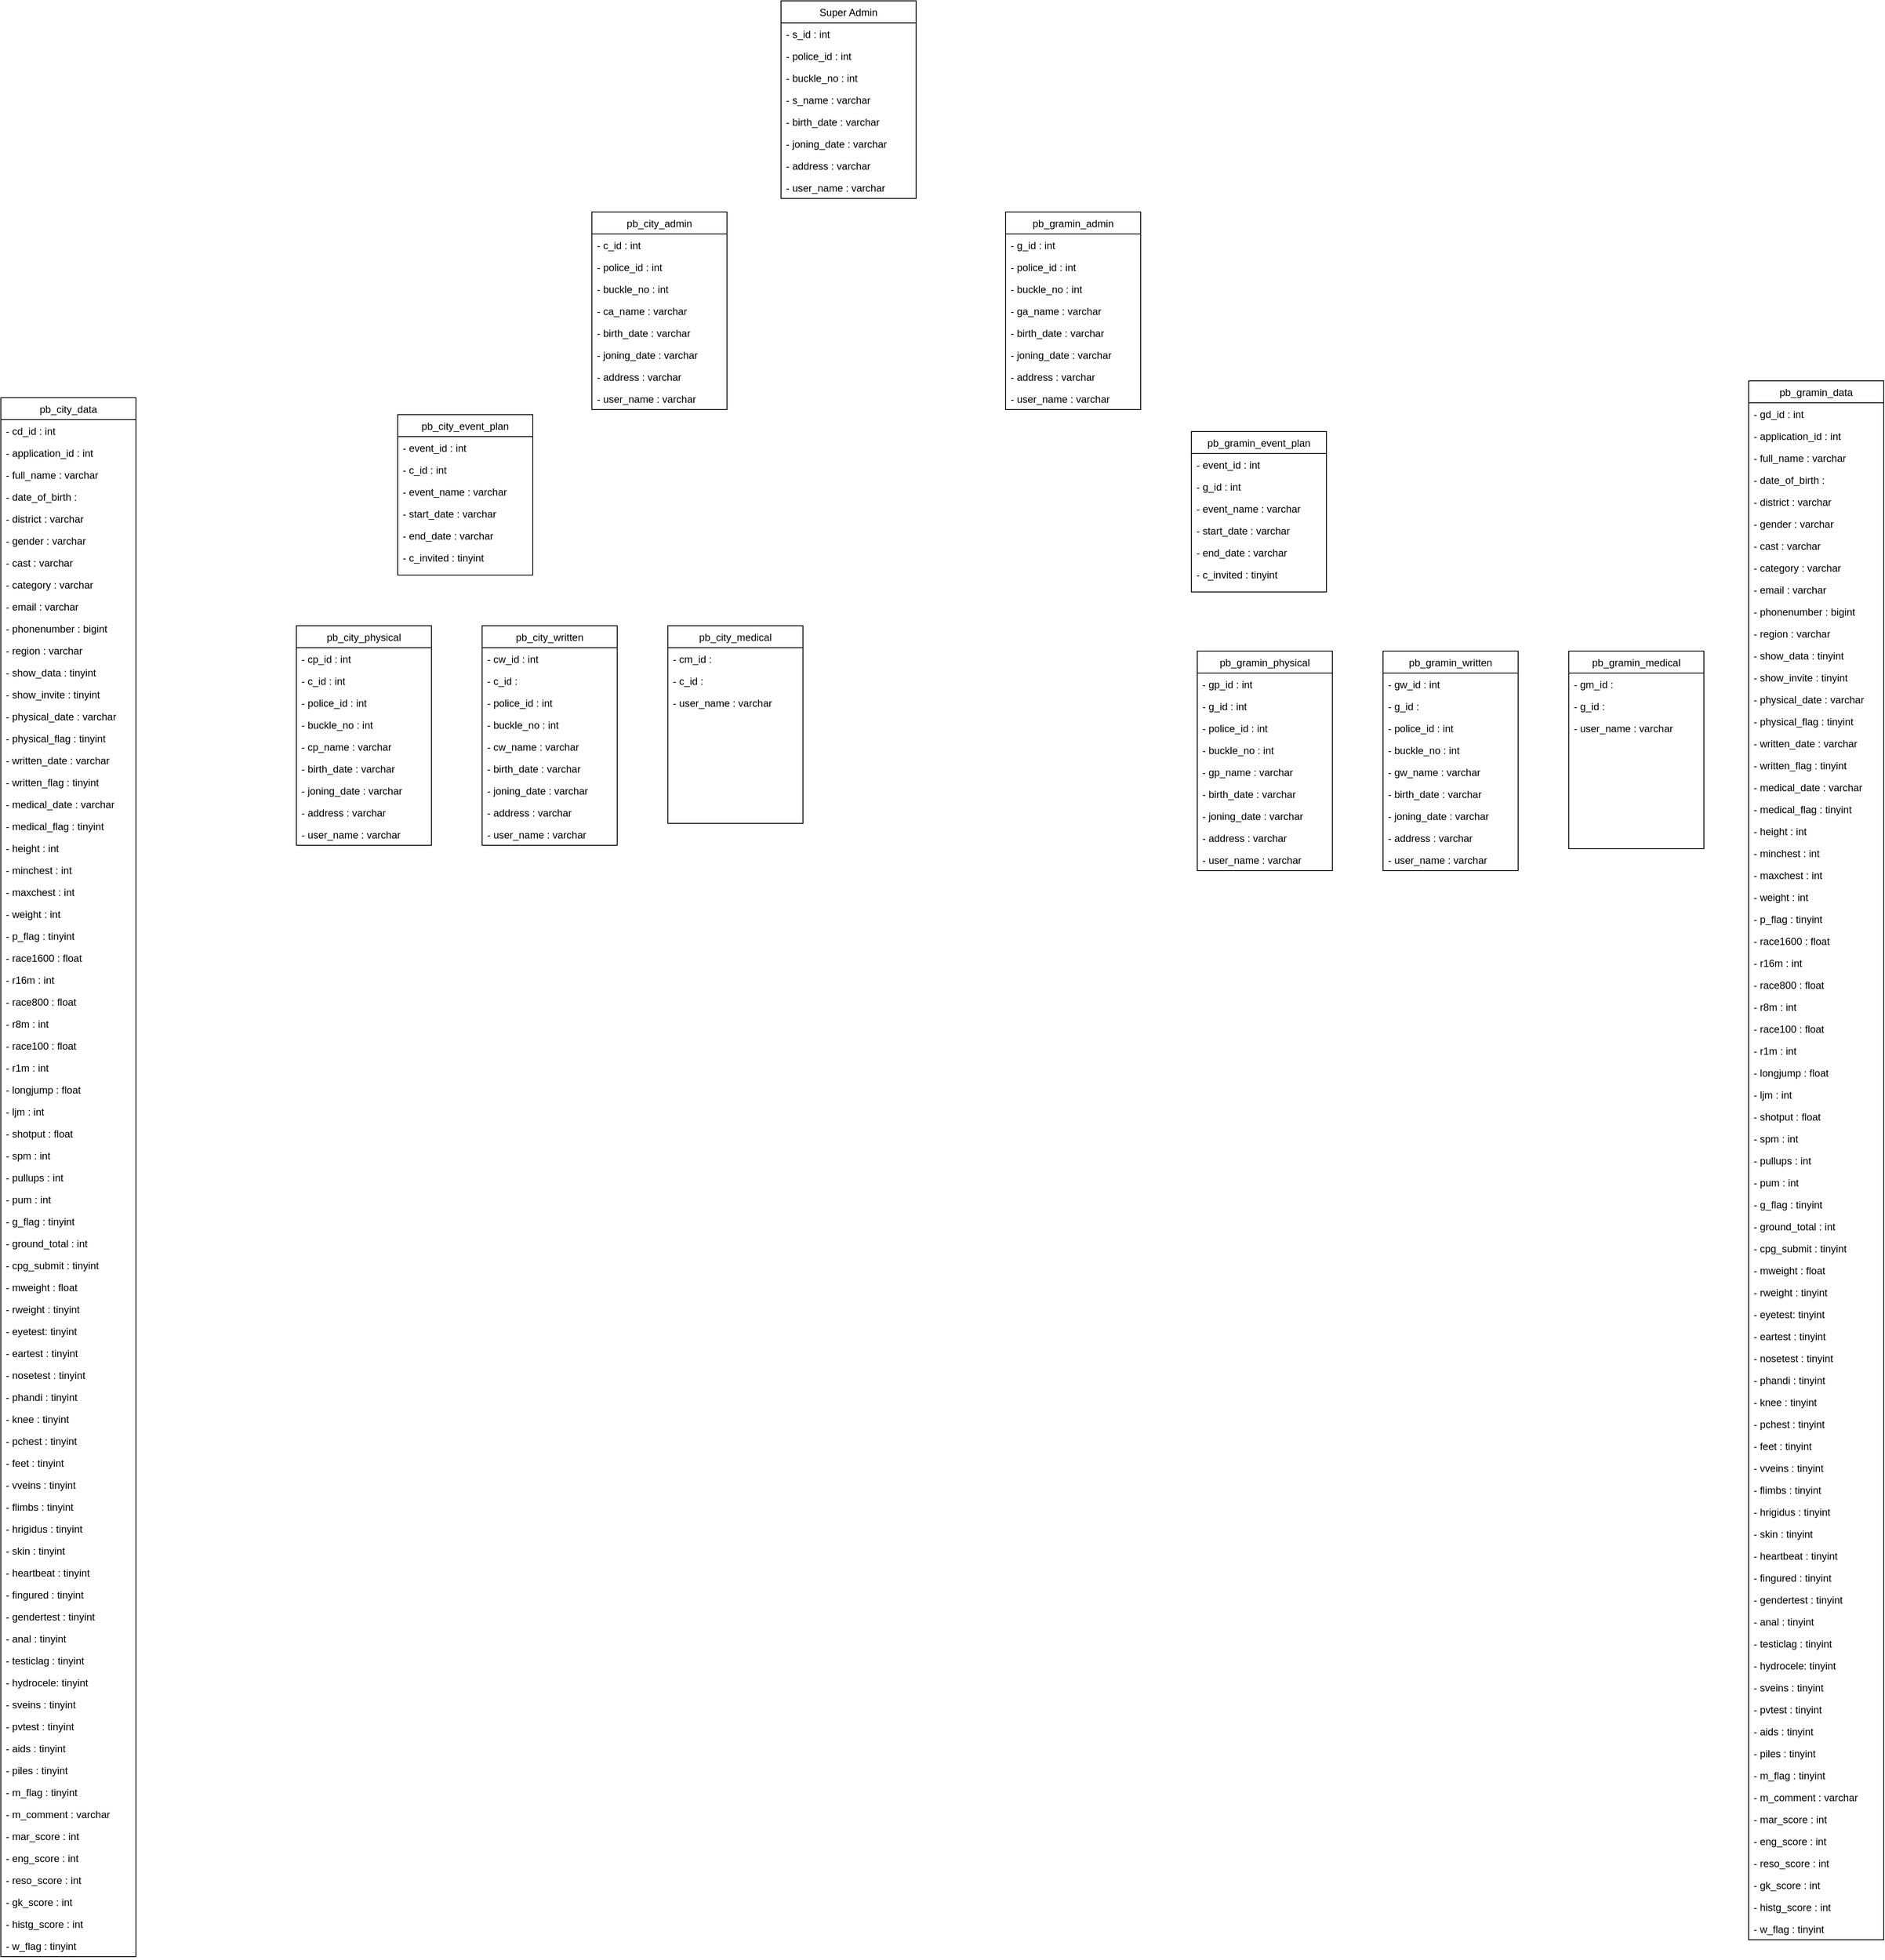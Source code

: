 <mxfile version="14.5.1" type="device"><diagram id="C5RBs43oDa-KdzZeNtuy" name="Page-1"><mxGraphModel dx="2173" dy="645" grid="1" gridSize="10" guides="1" tooltips="1" connect="1" arrows="1" fold="1" page="1" pageScale="1" pageWidth="827" pageHeight="1169" math="0" shadow="0"><root><mxCell id="WIyWlLk6GJQsqaUBKTNV-0"/><mxCell id="WIyWlLk6GJQsqaUBKTNV-1" parent="WIyWlLk6GJQsqaUBKTNV-0"/><mxCell id="zkfFHV4jXpPFQw0GAbJ--0" value="Super Admin" style="swimlane;fontStyle=0;align=center;verticalAlign=top;childLayout=stackLayout;horizontal=1;startSize=26;horizontalStack=0;resizeParent=1;resizeLast=0;collapsible=1;marginBottom=0;rounded=0;shadow=0;strokeWidth=1;" parent="WIyWlLk6GJQsqaUBKTNV-1" vertex="1"><mxGeometry x="334" y="50" width="160" height="234" as="geometry"><mxRectangle x="220" y="120" width="160" height="26" as="alternateBounds"/></mxGeometry></mxCell><mxCell id="zkfFHV4jXpPFQw0GAbJ--1" value="- s_id : int" style="text;align=left;verticalAlign=top;spacingLeft=4;spacingRight=4;overflow=hidden;rotatable=0;points=[[0,0.5],[1,0.5]];portConstraint=eastwest;" parent="zkfFHV4jXpPFQw0GAbJ--0" vertex="1"><mxGeometry y="26" width="160" height="26" as="geometry"/></mxCell><mxCell id="zkfFHV4jXpPFQw0GAbJ--2" value="- police_id : int" style="text;align=left;verticalAlign=top;spacingLeft=4;spacingRight=4;overflow=hidden;rotatable=0;points=[[0,0.5],[1,0.5]];portConstraint=eastwest;rounded=0;shadow=0;html=0;" parent="zkfFHV4jXpPFQw0GAbJ--0" vertex="1"><mxGeometry y="52" width="160" height="26" as="geometry"/></mxCell><mxCell id="zkfFHV4jXpPFQw0GAbJ--3" value="- buckle_no : int" style="text;align=left;verticalAlign=top;spacingLeft=4;spacingRight=4;overflow=hidden;rotatable=0;points=[[0,0.5],[1,0.5]];portConstraint=eastwest;rounded=0;shadow=0;html=0;" parent="zkfFHV4jXpPFQw0GAbJ--0" vertex="1"><mxGeometry y="78" width="160" height="26" as="geometry"/></mxCell><mxCell id="sav_L7N9xrcqf3nPgeOG-0" value="- s_name : varchar" style="text;align=left;verticalAlign=top;spacingLeft=4;spacingRight=4;overflow=hidden;rotatable=0;points=[[0,0.5],[1,0.5]];portConstraint=eastwest;" parent="zkfFHV4jXpPFQw0GAbJ--0" vertex="1"><mxGeometry y="104" width="160" height="26" as="geometry"/></mxCell><mxCell id="sav_L7N9xrcqf3nPgeOG-1" value="- birth_date : varchar" style="text;align=left;verticalAlign=top;spacingLeft=4;spacingRight=4;overflow=hidden;rotatable=0;points=[[0,0.5],[1,0.5]];portConstraint=eastwest;" parent="zkfFHV4jXpPFQw0GAbJ--0" vertex="1"><mxGeometry y="130" width="160" height="26" as="geometry"/></mxCell><mxCell id="sav_L7N9xrcqf3nPgeOG-2" value="- joning_date : varchar" style="text;align=left;verticalAlign=top;spacingLeft=4;spacingRight=4;overflow=hidden;rotatable=0;points=[[0,0.5],[1,0.5]];portConstraint=eastwest;" parent="zkfFHV4jXpPFQw0GAbJ--0" vertex="1"><mxGeometry y="156" width="160" height="26" as="geometry"/></mxCell><mxCell id="sav_L7N9xrcqf3nPgeOG-3" value="- address : varchar" style="text;align=left;verticalAlign=top;spacingLeft=4;spacingRight=4;overflow=hidden;rotatable=0;points=[[0,0.5],[1,0.5]];portConstraint=eastwest;" parent="zkfFHV4jXpPFQw0GAbJ--0" vertex="1"><mxGeometry y="182" width="160" height="26" as="geometry"/></mxCell><mxCell id="3OfUmUMA1P1Ybt5cIEJb-0" value="- user_name : varchar" style="text;align=left;verticalAlign=top;spacingLeft=4;spacingRight=4;overflow=hidden;rotatable=0;points=[[0,0.5],[1,0.5]];portConstraint=eastwest;" vertex="1" parent="zkfFHV4jXpPFQw0GAbJ--0"><mxGeometry y="208" width="160" height="26" as="geometry"/></mxCell><mxCell id="sav_L7N9xrcqf3nPgeOG-4" value="pb_city_admin" style="swimlane;fontStyle=0;align=center;verticalAlign=top;childLayout=stackLayout;horizontal=1;startSize=26;horizontalStack=0;resizeParent=1;resizeLast=0;collapsible=1;marginBottom=0;rounded=0;shadow=0;strokeWidth=1;" parent="WIyWlLk6GJQsqaUBKTNV-1" vertex="1"><mxGeometry x="110" y="300" width="160" height="234" as="geometry"><mxRectangle x="220" y="120" width="160" height="26" as="alternateBounds"/></mxGeometry></mxCell><mxCell id="sav_L7N9xrcqf3nPgeOG-5" value="- c_id : int" style="text;align=left;verticalAlign=top;spacingLeft=4;spacingRight=4;overflow=hidden;rotatable=0;points=[[0,0.5],[1,0.5]];portConstraint=eastwest;" parent="sav_L7N9xrcqf3nPgeOG-4" vertex="1"><mxGeometry y="26" width="160" height="26" as="geometry"/></mxCell><mxCell id="sav_L7N9xrcqf3nPgeOG-6" value="- police_id : int" style="text;align=left;verticalAlign=top;spacingLeft=4;spacingRight=4;overflow=hidden;rotatable=0;points=[[0,0.5],[1,0.5]];portConstraint=eastwest;rounded=0;shadow=0;html=0;" parent="sav_L7N9xrcqf3nPgeOG-4" vertex="1"><mxGeometry y="52" width="160" height="26" as="geometry"/></mxCell><mxCell id="sav_L7N9xrcqf3nPgeOG-7" value="- buckle_no : int" style="text;align=left;verticalAlign=top;spacingLeft=4;spacingRight=4;overflow=hidden;rotatable=0;points=[[0,0.5],[1,0.5]];portConstraint=eastwest;rounded=0;shadow=0;html=0;" parent="sav_L7N9xrcqf3nPgeOG-4" vertex="1"><mxGeometry y="78" width="160" height="26" as="geometry"/></mxCell><mxCell id="sav_L7N9xrcqf3nPgeOG-8" value="- ca_name : varchar" style="text;align=left;verticalAlign=top;spacingLeft=4;spacingRight=4;overflow=hidden;rotatable=0;points=[[0,0.5],[1,0.5]];portConstraint=eastwest;" parent="sav_L7N9xrcqf3nPgeOG-4" vertex="1"><mxGeometry y="104" width="160" height="26" as="geometry"/></mxCell><mxCell id="sav_L7N9xrcqf3nPgeOG-9" value="- birth_date : varchar" style="text;align=left;verticalAlign=top;spacingLeft=4;spacingRight=4;overflow=hidden;rotatable=0;points=[[0,0.5],[1,0.5]];portConstraint=eastwest;" parent="sav_L7N9xrcqf3nPgeOG-4" vertex="1"><mxGeometry y="130" width="160" height="26" as="geometry"/></mxCell><mxCell id="sav_L7N9xrcqf3nPgeOG-10" value="- joning_date : varchar" style="text;align=left;verticalAlign=top;spacingLeft=4;spacingRight=4;overflow=hidden;rotatable=0;points=[[0,0.5],[1,0.5]];portConstraint=eastwest;" parent="sav_L7N9xrcqf3nPgeOG-4" vertex="1"><mxGeometry y="156" width="160" height="26" as="geometry"/></mxCell><mxCell id="sav_L7N9xrcqf3nPgeOG-11" value="- address : varchar" style="text;align=left;verticalAlign=top;spacingLeft=4;spacingRight=4;overflow=hidden;rotatable=0;points=[[0,0.5],[1,0.5]];portConstraint=eastwest;" parent="sav_L7N9xrcqf3nPgeOG-4" vertex="1"><mxGeometry y="182" width="160" height="26" as="geometry"/></mxCell><mxCell id="id4zL87kIp9hiqrs1-ft-89" value="- user_name : varchar" style="text;align=left;verticalAlign=top;spacingLeft=4;spacingRight=4;overflow=hidden;rotatable=0;points=[[0,0.5],[1,0.5]];portConstraint=eastwest;" parent="sav_L7N9xrcqf3nPgeOG-4" vertex="1"><mxGeometry y="208" width="160" height="26" as="geometry"/></mxCell><mxCell id="id4zL87kIp9hiqrs1-ft-8" value="pb_city_event_plan" style="swimlane;fontStyle=0;align=center;verticalAlign=top;childLayout=stackLayout;horizontal=1;startSize=26;horizontalStack=0;resizeParent=1;resizeLast=0;collapsible=1;marginBottom=0;rounded=0;shadow=0;strokeWidth=1;" parent="WIyWlLk6GJQsqaUBKTNV-1" vertex="1"><mxGeometry x="-120" y="540" width="160" height="190" as="geometry"><mxRectangle x="220" y="120" width="160" height="26" as="alternateBounds"/></mxGeometry></mxCell><mxCell id="id4zL87kIp9hiqrs1-ft-16" value="- event_id : int" style="text;align=left;verticalAlign=top;spacingLeft=4;spacingRight=4;overflow=hidden;rotatable=0;points=[[0,0.5],[1,0.5]];portConstraint=eastwest;" parent="id4zL87kIp9hiqrs1-ft-8" vertex="1"><mxGeometry y="26" width="160" height="26" as="geometry"/></mxCell><mxCell id="id4zL87kIp9hiqrs1-ft-9" value="- c_id : int" style="text;align=left;verticalAlign=top;spacingLeft=4;spacingRight=4;overflow=hidden;rotatable=0;points=[[0,0.5],[1,0.5]];portConstraint=eastwest;" parent="id4zL87kIp9hiqrs1-ft-8" vertex="1"><mxGeometry y="52" width="160" height="26" as="geometry"/></mxCell><mxCell id="id4zL87kIp9hiqrs1-ft-10" value="- event_name : varchar" style="text;align=left;verticalAlign=top;spacingLeft=4;spacingRight=4;overflow=hidden;rotatable=0;points=[[0,0.5],[1,0.5]];portConstraint=eastwest;rounded=0;shadow=0;html=0;" parent="id4zL87kIp9hiqrs1-ft-8" vertex="1"><mxGeometry y="78" width="160" height="26" as="geometry"/></mxCell><mxCell id="id4zL87kIp9hiqrs1-ft-11" value="- start_date : varchar" style="text;align=left;verticalAlign=top;spacingLeft=4;spacingRight=4;overflow=hidden;rotatable=0;points=[[0,0.5],[1,0.5]];portConstraint=eastwest;rounded=0;shadow=0;html=0;" parent="id4zL87kIp9hiqrs1-ft-8" vertex="1"><mxGeometry y="104" width="160" height="26" as="geometry"/></mxCell><mxCell id="id4zL87kIp9hiqrs1-ft-12" value="- end_date : varchar" style="text;align=left;verticalAlign=top;spacingLeft=4;spacingRight=4;overflow=hidden;rotatable=0;points=[[0,0.5],[1,0.5]];portConstraint=eastwest;" parent="id4zL87kIp9hiqrs1-ft-8" vertex="1"><mxGeometry y="130" width="160" height="26" as="geometry"/></mxCell><mxCell id="id4zL87kIp9hiqrs1-ft-13" value="- c_invited : tinyint" style="text;align=left;verticalAlign=top;spacingLeft=4;spacingRight=4;overflow=hidden;rotatable=0;points=[[0,0.5],[1,0.5]];portConstraint=eastwest;" parent="id4zL87kIp9hiqrs1-ft-8" vertex="1"><mxGeometry y="156" width="160" height="26" as="geometry"/></mxCell><mxCell id="id4zL87kIp9hiqrs1-ft-24" value="pb_city_data" style="swimlane;fontStyle=0;align=center;verticalAlign=top;childLayout=stackLayout;horizontal=1;startSize=26;horizontalStack=0;resizeParent=1;resizeLast=0;collapsible=1;marginBottom=0;rounded=0;shadow=0;strokeWidth=1;" parent="WIyWlLk6GJQsqaUBKTNV-1" vertex="1"><mxGeometry x="-590" y="520" width="160" height="1846" as="geometry"><mxRectangle x="220" y="120" width="160" height="26" as="alternateBounds"/></mxGeometry></mxCell><mxCell id="id4zL87kIp9hiqrs1-ft-25" value="- cd_id : int" style="text;align=left;verticalAlign=top;spacingLeft=4;spacingRight=4;overflow=hidden;rotatable=0;points=[[0,0.5],[1,0.5]];portConstraint=eastwest;" parent="id4zL87kIp9hiqrs1-ft-24" vertex="1"><mxGeometry y="26" width="160" height="26" as="geometry"/></mxCell><mxCell id="id4zL87kIp9hiqrs1-ft-26" value="- application_id : int" style="text;align=left;verticalAlign=top;spacingLeft=4;spacingRight=4;overflow=hidden;rotatable=0;points=[[0,0.5],[1,0.5]];portConstraint=eastwest;" parent="id4zL87kIp9hiqrs1-ft-24" vertex="1"><mxGeometry y="52" width="160" height="26" as="geometry"/></mxCell><mxCell id="id4zL87kIp9hiqrs1-ft-27" value="- full_name : varchar" style="text;align=left;verticalAlign=top;spacingLeft=4;spacingRight=4;overflow=hidden;rotatable=0;points=[[0,0.5],[1,0.5]];portConstraint=eastwest;rounded=0;shadow=0;html=0;" parent="id4zL87kIp9hiqrs1-ft-24" vertex="1"><mxGeometry y="78" width="160" height="26" as="geometry"/></mxCell><mxCell id="id4zL87kIp9hiqrs1-ft-28" value="- date_of_birth :" style="text;align=left;verticalAlign=top;spacingLeft=4;spacingRight=4;overflow=hidden;rotatable=0;points=[[0,0.5],[1,0.5]];portConstraint=eastwest;rounded=0;shadow=0;html=0;" parent="id4zL87kIp9hiqrs1-ft-24" vertex="1"><mxGeometry y="104" width="160" height="26" as="geometry"/></mxCell><mxCell id="id4zL87kIp9hiqrs1-ft-29" value="- district : varchar" style="text;align=left;verticalAlign=top;spacingLeft=4;spacingRight=4;overflow=hidden;rotatable=0;points=[[0,0.5],[1,0.5]];portConstraint=eastwest;" parent="id4zL87kIp9hiqrs1-ft-24" vertex="1"><mxGeometry y="130" width="160" height="26" as="geometry"/></mxCell><mxCell id="id4zL87kIp9hiqrs1-ft-73" value="- gender : varchar" style="text;align=left;verticalAlign=top;spacingLeft=4;spacingRight=4;overflow=hidden;rotatable=0;points=[[0,0.5],[1,0.5]];portConstraint=eastwest;" parent="id4zL87kIp9hiqrs1-ft-24" vertex="1"><mxGeometry y="156" width="160" height="26" as="geometry"/></mxCell><mxCell id="id4zL87kIp9hiqrs1-ft-74" value="- cast : varchar" style="text;align=left;verticalAlign=top;spacingLeft=4;spacingRight=4;overflow=hidden;rotatable=0;points=[[0,0.5],[1,0.5]];portConstraint=eastwest;" parent="id4zL87kIp9hiqrs1-ft-24" vertex="1"><mxGeometry y="182" width="160" height="26" as="geometry"/></mxCell><mxCell id="id4zL87kIp9hiqrs1-ft-30" value="- category : varchar" style="text;align=left;verticalAlign=top;spacingLeft=4;spacingRight=4;overflow=hidden;rotatable=0;points=[[0,0.5],[1,0.5]];portConstraint=eastwest;" parent="id4zL87kIp9hiqrs1-ft-24" vertex="1"><mxGeometry y="208" width="160" height="26" as="geometry"/></mxCell><mxCell id="id4zL87kIp9hiqrs1-ft-72" value="- email : varchar" style="text;align=left;verticalAlign=top;spacingLeft=4;spacingRight=4;overflow=hidden;rotatable=0;points=[[0,0.5],[1,0.5]];portConstraint=eastwest;" parent="id4zL87kIp9hiqrs1-ft-24" vertex="1"><mxGeometry y="234" width="160" height="26" as="geometry"/></mxCell><mxCell id="id4zL87kIp9hiqrs1-ft-71" value="- phonenumber : bigint" style="text;align=left;verticalAlign=top;spacingLeft=4;spacingRight=4;overflow=hidden;rotatable=0;points=[[0,0.5],[1,0.5]];portConstraint=eastwest;" parent="id4zL87kIp9hiqrs1-ft-24" vertex="1"><mxGeometry y="260" width="160" height="26" as="geometry"/></mxCell><mxCell id="id4zL87kIp9hiqrs1-ft-65" value="- region : varchar" style="text;align=left;verticalAlign=top;spacingLeft=4;spacingRight=4;overflow=hidden;rotatable=0;points=[[0,0.5],[1,0.5]];portConstraint=eastwest;" parent="id4zL87kIp9hiqrs1-ft-24" vertex="1"><mxGeometry y="286" width="160" height="26" as="geometry"/></mxCell><mxCell id="id4zL87kIp9hiqrs1-ft-67" value="- show_data : tinyint" style="text;align=left;verticalAlign=top;spacingLeft=4;spacingRight=4;overflow=hidden;rotatable=0;points=[[0,0.5],[1,0.5]];portConstraint=eastwest;" parent="id4zL87kIp9hiqrs1-ft-24" vertex="1"><mxGeometry y="312" width="160" height="26" as="geometry"/></mxCell><mxCell id="id4zL87kIp9hiqrs1-ft-68" value="- show_invite : tinyint" style="text;align=left;verticalAlign=top;spacingLeft=4;spacingRight=4;overflow=hidden;rotatable=0;points=[[0,0.5],[1,0.5]];portConstraint=eastwest;" parent="id4zL87kIp9hiqrs1-ft-24" vertex="1"><mxGeometry y="338" width="160" height="26" as="geometry"/></mxCell><mxCell id="id4zL87kIp9hiqrs1-ft-66" value="- physical_date : varchar" style="text;align=left;verticalAlign=top;spacingLeft=4;spacingRight=4;overflow=hidden;rotatable=0;points=[[0,0.5],[1,0.5]];portConstraint=eastwest;" parent="id4zL87kIp9hiqrs1-ft-24" vertex="1"><mxGeometry y="364" width="160" height="26" as="geometry"/></mxCell><mxCell id="id4zL87kIp9hiqrs1-ft-69" value="- physical_flag : tinyint" style="text;align=left;verticalAlign=top;spacingLeft=4;spacingRight=4;overflow=hidden;rotatable=0;points=[[0,0.5],[1,0.5]];portConstraint=eastwest;" parent="id4zL87kIp9hiqrs1-ft-24" vertex="1"><mxGeometry y="390" width="160" height="26" as="geometry"/></mxCell><mxCell id="id4zL87kIp9hiqrs1-ft-77" value="- written_date : varchar" style="text;align=left;verticalAlign=top;spacingLeft=4;spacingRight=4;overflow=hidden;rotatable=0;points=[[0,0.5],[1,0.5]];portConstraint=eastwest;" parent="id4zL87kIp9hiqrs1-ft-24" vertex="1"><mxGeometry y="416" width="160" height="26" as="geometry"/></mxCell><mxCell id="id4zL87kIp9hiqrs1-ft-81" value="- written_flag : tinyint" style="text;align=left;verticalAlign=top;spacingLeft=4;spacingRight=4;overflow=hidden;rotatable=0;points=[[0,0.5],[1,0.5]];portConstraint=eastwest;" parent="id4zL87kIp9hiqrs1-ft-24" vertex="1"><mxGeometry y="442" width="160" height="26" as="geometry"/></mxCell><mxCell id="id4zL87kIp9hiqrs1-ft-82" value="- medical_date : varchar" style="text;align=left;verticalAlign=top;spacingLeft=4;spacingRight=4;overflow=hidden;rotatable=0;points=[[0,0.5],[1,0.5]];portConstraint=eastwest;" parent="id4zL87kIp9hiqrs1-ft-24" vertex="1"><mxGeometry y="468" width="160" height="26" as="geometry"/></mxCell><mxCell id="id4zL87kIp9hiqrs1-ft-70" value="- medical_flag : tinyint" style="text;align=left;verticalAlign=top;spacingLeft=4;spacingRight=4;overflow=hidden;rotatable=0;points=[[0,0.5],[1,0.5]];portConstraint=eastwest;" parent="id4zL87kIp9hiqrs1-ft-24" vertex="1"><mxGeometry y="494" width="160" height="26" as="geometry"/></mxCell><mxCell id="id4zL87kIp9hiqrs1-ft-75" value="- height : int" style="text;align=left;verticalAlign=top;spacingLeft=4;spacingRight=4;overflow=hidden;rotatable=0;points=[[0,0.5],[1,0.5]];portConstraint=eastwest;" parent="id4zL87kIp9hiqrs1-ft-24" vertex="1"><mxGeometry y="520" width="160" height="26" as="geometry"/></mxCell><mxCell id="id4zL87kIp9hiqrs1-ft-76" value="- minchest : int" style="text;align=left;verticalAlign=top;spacingLeft=4;spacingRight=4;overflow=hidden;rotatable=0;points=[[0,0.5],[1,0.5]];portConstraint=eastwest;" parent="id4zL87kIp9hiqrs1-ft-24" vertex="1"><mxGeometry y="546" width="160" height="26" as="geometry"/></mxCell><mxCell id="id4zL87kIp9hiqrs1-ft-79" value="- maxchest : int" style="text;align=left;verticalAlign=top;spacingLeft=4;spacingRight=4;overflow=hidden;rotatable=0;points=[[0,0.5],[1,0.5]];portConstraint=eastwest;" parent="id4zL87kIp9hiqrs1-ft-24" vertex="1"><mxGeometry y="572" width="160" height="26" as="geometry"/></mxCell><mxCell id="id4zL87kIp9hiqrs1-ft-78" value="- weight : int" style="text;align=left;verticalAlign=top;spacingLeft=4;spacingRight=4;overflow=hidden;rotatable=0;points=[[0,0.5],[1,0.5]];portConstraint=eastwest;" parent="id4zL87kIp9hiqrs1-ft-24" vertex="1"><mxGeometry y="598" width="160" height="26" as="geometry"/></mxCell><mxCell id="id4zL87kIp9hiqrs1-ft-80" value="- p_flag : tinyint" style="text;align=left;verticalAlign=top;spacingLeft=4;spacingRight=4;overflow=hidden;rotatable=0;points=[[0,0.5],[1,0.5]];portConstraint=eastwest;" parent="id4zL87kIp9hiqrs1-ft-24" vertex="1"><mxGeometry y="624" width="160" height="26" as="geometry"/></mxCell><mxCell id="id4zL87kIp9hiqrs1-ft-114" value="- race1600 : float" style="text;align=left;verticalAlign=top;spacingLeft=4;spacingRight=4;overflow=hidden;rotatable=0;points=[[0,0.5],[1,0.5]];portConstraint=eastwest;" parent="id4zL87kIp9hiqrs1-ft-24" vertex="1"><mxGeometry y="650" width="160" height="26" as="geometry"/></mxCell><mxCell id="id4zL87kIp9hiqrs1-ft-113" value="- r16m : int" style="text;align=left;verticalAlign=top;spacingLeft=4;spacingRight=4;overflow=hidden;rotatable=0;points=[[0,0.5],[1,0.5]];portConstraint=eastwest;" parent="id4zL87kIp9hiqrs1-ft-24" vertex="1"><mxGeometry y="676" width="160" height="26" as="geometry"/></mxCell><mxCell id="id4zL87kIp9hiqrs1-ft-111" value="- race800 : float" style="text;align=left;verticalAlign=top;spacingLeft=4;spacingRight=4;overflow=hidden;rotatable=0;points=[[0,0.5],[1,0.5]];portConstraint=eastwest;" parent="id4zL87kIp9hiqrs1-ft-24" vertex="1"><mxGeometry y="702" width="160" height="26" as="geometry"/></mxCell><mxCell id="id4zL87kIp9hiqrs1-ft-91" value="- r8m : int" style="text;align=left;verticalAlign=top;spacingLeft=4;spacingRight=4;overflow=hidden;rotatable=0;points=[[0,0.5],[1,0.5]];portConstraint=eastwest;" parent="id4zL87kIp9hiqrs1-ft-24" vertex="1"><mxGeometry y="728" width="160" height="26" as="geometry"/></mxCell><mxCell id="id4zL87kIp9hiqrs1-ft-112" value="- race100 : float" style="text;align=left;verticalAlign=top;spacingLeft=4;spacingRight=4;overflow=hidden;rotatable=0;points=[[0,0.5],[1,0.5]];portConstraint=eastwest;" parent="id4zL87kIp9hiqrs1-ft-24" vertex="1"><mxGeometry y="754" width="160" height="26" as="geometry"/></mxCell><mxCell id="id4zL87kIp9hiqrs1-ft-108" value="- r1m : int" style="text;align=left;verticalAlign=top;spacingLeft=4;spacingRight=4;overflow=hidden;rotatable=0;points=[[0,0.5],[1,0.5]];portConstraint=eastwest;" parent="id4zL87kIp9hiqrs1-ft-24" vertex="1"><mxGeometry y="780" width="160" height="26" as="geometry"/></mxCell><mxCell id="id4zL87kIp9hiqrs1-ft-103" value="- longjump : float" style="text;align=left;verticalAlign=top;spacingLeft=4;spacingRight=4;overflow=hidden;rotatable=0;points=[[0,0.5],[1,0.5]];portConstraint=eastwest;" parent="id4zL87kIp9hiqrs1-ft-24" vertex="1"><mxGeometry y="806" width="160" height="26" as="geometry"/></mxCell><mxCell id="id4zL87kIp9hiqrs1-ft-92" value="- ljm : int" style="text;align=left;verticalAlign=top;spacingLeft=4;spacingRight=4;overflow=hidden;rotatable=0;points=[[0,0.5],[1,0.5]];portConstraint=eastwest;" parent="id4zL87kIp9hiqrs1-ft-24" vertex="1"><mxGeometry y="832" width="160" height="26" as="geometry"/></mxCell><mxCell id="id4zL87kIp9hiqrs1-ft-93" value="- shotput : float" style="text;align=left;verticalAlign=top;spacingLeft=4;spacingRight=4;overflow=hidden;rotatable=0;points=[[0,0.5],[1,0.5]];portConstraint=eastwest;" parent="id4zL87kIp9hiqrs1-ft-24" vertex="1"><mxGeometry y="858" width="160" height="26" as="geometry"/></mxCell><mxCell id="id4zL87kIp9hiqrs1-ft-94" value="- spm : int" style="text;align=left;verticalAlign=top;spacingLeft=4;spacingRight=4;overflow=hidden;rotatable=0;points=[[0,0.5],[1,0.5]];portConstraint=eastwest;" parent="id4zL87kIp9hiqrs1-ft-24" vertex="1"><mxGeometry y="884" width="160" height="26" as="geometry"/></mxCell><mxCell id="id4zL87kIp9hiqrs1-ft-95" value="- pullups : int" style="text;align=left;verticalAlign=top;spacingLeft=4;spacingRight=4;overflow=hidden;rotatable=0;points=[[0,0.5],[1,0.5]];portConstraint=eastwest;" parent="id4zL87kIp9hiqrs1-ft-24" vertex="1"><mxGeometry y="910" width="160" height="26" as="geometry"/></mxCell><mxCell id="id4zL87kIp9hiqrs1-ft-96" value="- pum : int" style="text;align=left;verticalAlign=top;spacingLeft=4;spacingRight=4;overflow=hidden;rotatable=0;points=[[0,0.5],[1,0.5]];portConstraint=eastwest;" parent="id4zL87kIp9hiqrs1-ft-24" vertex="1"><mxGeometry y="936" width="160" height="26" as="geometry"/></mxCell><mxCell id="id4zL87kIp9hiqrs1-ft-97" value="- g_flag : tinyint" style="text;align=left;verticalAlign=top;spacingLeft=4;spacingRight=4;overflow=hidden;rotatable=0;points=[[0,0.5],[1,0.5]];portConstraint=eastwest;" parent="id4zL87kIp9hiqrs1-ft-24" vertex="1"><mxGeometry y="962" width="160" height="26" as="geometry"/></mxCell><mxCell id="id4zL87kIp9hiqrs1-ft-98" value="- ground_total : int" style="text;align=left;verticalAlign=top;spacingLeft=4;spacingRight=4;overflow=hidden;rotatable=0;points=[[0,0.5],[1,0.5]];portConstraint=eastwest;" parent="id4zL87kIp9hiqrs1-ft-24" vertex="1"><mxGeometry y="988" width="160" height="26" as="geometry"/></mxCell><mxCell id="id4zL87kIp9hiqrs1-ft-102" value="- cpg_submit : tinyint" style="text;align=left;verticalAlign=top;spacingLeft=4;spacingRight=4;overflow=hidden;rotatable=0;points=[[0,0.5],[1,0.5]];portConstraint=eastwest;" parent="id4zL87kIp9hiqrs1-ft-24" vertex="1"><mxGeometry y="1014" width="160" height="26" as="geometry"/></mxCell><mxCell id="id4zL87kIp9hiqrs1-ft-101" value="- mweight : float" style="text;align=left;verticalAlign=top;spacingLeft=4;spacingRight=4;overflow=hidden;rotatable=0;points=[[0,0.5],[1,0.5]];portConstraint=eastwest;" parent="id4zL87kIp9hiqrs1-ft-24" vertex="1"><mxGeometry y="1040" width="160" height="26" as="geometry"/></mxCell><mxCell id="id4zL87kIp9hiqrs1-ft-100" value="- rweight : tinyint" style="text;align=left;verticalAlign=top;spacingLeft=4;spacingRight=4;overflow=hidden;rotatable=0;points=[[0,0.5],[1,0.5]];portConstraint=eastwest;" parent="id4zL87kIp9hiqrs1-ft-24" vertex="1"><mxGeometry y="1066" width="160" height="26" as="geometry"/></mxCell><mxCell id="id4zL87kIp9hiqrs1-ft-99" value="- eyetest: tinyint" style="text;align=left;verticalAlign=top;spacingLeft=4;spacingRight=4;overflow=hidden;rotatable=0;points=[[0,0.5],[1,0.5]];portConstraint=eastwest;" parent="id4zL87kIp9hiqrs1-ft-24" vertex="1"><mxGeometry y="1092" width="160" height="26" as="geometry"/></mxCell><mxCell id="id4zL87kIp9hiqrs1-ft-104" value="- eartest : tinyint" style="text;align=left;verticalAlign=top;spacingLeft=4;spacingRight=4;overflow=hidden;rotatable=0;points=[[0,0.5],[1,0.5]];portConstraint=eastwest;" parent="id4zL87kIp9hiqrs1-ft-24" vertex="1"><mxGeometry y="1118" width="160" height="26" as="geometry"/></mxCell><mxCell id="id4zL87kIp9hiqrs1-ft-106" value="- nosetest : tinyint" style="text;align=left;verticalAlign=top;spacingLeft=4;spacingRight=4;overflow=hidden;rotatable=0;points=[[0,0.5],[1,0.5]];portConstraint=eastwest;" parent="id4zL87kIp9hiqrs1-ft-24" vertex="1"><mxGeometry y="1144" width="160" height="26" as="geometry"/></mxCell><mxCell id="id4zL87kIp9hiqrs1-ft-105" value="- phandi : tinyint" style="text;align=left;verticalAlign=top;spacingLeft=4;spacingRight=4;overflow=hidden;rotatable=0;points=[[0,0.5],[1,0.5]];portConstraint=eastwest;" parent="id4zL87kIp9hiqrs1-ft-24" vertex="1"><mxGeometry y="1170" width="160" height="26" as="geometry"/></mxCell><mxCell id="id4zL87kIp9hiqrs1-ft-107" value="- knee : tinyint" style="text;align=left;verticalAlign=top;spacingLeft=4;spacingRight=4;overflow=hidden;rotatable=0;points=[[0,0.5],[1,0.5]];portConstraint=eastwest;" parent="id4zL87kIp9hiqrs1-ft-24" vertex="1"><mxGeometry y="1196" width="160" height="26" as="geometry"/></mxCell><mxCell id="id4zL87kIp9hiqrs1-ft-109" value="- pchest : tinyint" style="text;align=left;verticalAlign=top;spacingLeft=4;spacingRight=4;overflow=hidden;rotatable=0;points=[[0,0.5],[1,0.5]];portConstraint=eastwest;" parent="id4zL87kIp9hiqrs1-ft-24" vertex="1"><mxGeometry y="1222" width="160" height="26" as="geometry"/></mxCell><mxCell id="id4zL87kIp9hiqrs1-ft-110" value="- feet : tinyint" style="text;align=left;verticalAlign=top;spacingLeft=4;spacingRight=4;overflow=hidden;rotatable=0;points=[[0,0.5],[1,0.5]];portConstraint=eastwest;" parent="id4zL87kIp9hiqrs1-ft-24" vertex="1"><mxGeometry y="1248" width="160" height="26" as="geometry"/></mxCell><mxCell id="id4zL87kIp9hiqrs1-ft-115" value="- vveins : tinyint" style="text;align=left;verticalAlign=top;spacingLeft=4;spacingRight=4;overflow=hidden;rotatable=0;points=[[0,0.5],[1,0.5]];portConstraint=eastwest;" parent="id4zL87kIp9hiqrs1-ft-24" vertex="1"><mxGeometry y="1274" width="160" height="26" as="geometry"/></mxCell><mxCell id="id4zL87kIp9hiqrs1-ft-132" value="- flimbs : tinyint" style="text;align=left;verticalAlign=top;spacingLeft=4;spacingRight=4;overflow=hidden;rotatable=0;points=[[0,0.5],[1,0.5]];portConstraint=eastwest;" parent="id4zL87kIp9hiqrs1-ft-24" vertex="1"><mxGeometry y="1300" width="160" height="26" as="geometry"/></mxCell><mxCell id="id4zL87kIp9hiqrs1-ft-131" value="- hrigidus : tinyint" style="text;align=left;verticalAlign=top;spacingLeft=4;spacingRight=4;overflow=hidden;rotatable=0;points=[[0,0.5],[1,0.5]];portConstraint=eastwest;" parent="id4zL87kIp9hiqrs1-ft-24" vertex="1"><mxGeometry y="1326" width="160" height="26" as="geometry"/></mxCell><mxCell id="id4zL87kIp9hiqrs1-ft-130" value="- skin : tinyint" style="text;align=left;verticalAlign=top;spacingLeft=4;spacingRight=4;overflow=hidden;rotatable=0;points=[[0,0.5],[1,0.5]];portConstraint=eastwest;" parent="id4zL87kIp9hiqrs1-ft-24" vertex="1"><mxGeometry y="1352" width="160" height="26" as="geometry"/></mxCell><mxCell id="id4zL87kIp9hiqrs1-ft-129" value="- heartbeat : tinyint" style="text;align=left;verticalAlign=top;spacingLeft=4;spacingRight=4;overflow=hidden;rotatable=0;points=[[0,0.5],[1,0.5]];portConstraint=eastwest;" parent="id4zL87kIp9hiqrs1-ft-24" vertex="1"><mxGeometry y="1378" width="160" height="26" as="geometry"/></mxCell><mxCell id="id4zL87kIp9hiqrs1-ft-128" value="- fingured : tinyint" style="text;align=left;verticalAlign=top;spacingLeft=4;spacingRight=4;overflow=hidden;rotatable=0;points=[[0,0.5],[1,0.5]];portConstraint=eastwest;" parent="id4zL87kIp9hiqrs1-ft-24" vertex="1"><mxGeometry y="1404" width="160" height="26" as="geometry"/></mxCell><mxCell id="id4zL87kIp9hiqrs1-ft-127" value="- gendertest : tinyint" style="text;align=left;verticalAlign=top;spacingLeft=4;spacingRight=4;overflow=hidden;rotatable=0;points=[[0,0.5],[1,0.5]];portConstraint=eastwest;" parent="id4zL87kIp9hiqrs1-ft-24" vertex="1"><mxGeometry y="1430" width="160" height="26" as="geometry"/></mxCell><mxCell id="id4zL87kIp9hiqrs1-ft-126" value="- anal : tinyint" style="text;align=left;verticalAlign=top;spacingLeft=4;spacingRight=4;overflow=hidden;rotatable=0;points=[[0,0.5],[1,0.5]];portConstraint=eastwest;" parent="id4zL87kIp9hiqrs1-ft-24" vertex="1"><mxGeometry y="1456" width="160" height="26" as="geometry"/></mxCell><mxCell id="id4zL87kIp9hiqrs1-ft-125" value="- testiclag : tinyint" style="text;align=left;verticalAlign=top;spacingLeft=4;spacingRight=4;overflow=hidden;rotatable=0;points=[[0,0.5],[1,0.5]];portConstraint=eastwest;" parent="id4zL87kIp9hiqrs1-ft-24" vertex="1"><mxGeometry y="1482" width="160" height="26" as="geometry"/></mxCell><mxCell id="id4zL87kIp9hiqrs1-ft-124" value="- hydrocele: tinyint" style="text;align=left;verticalAlign=top;spacingLeft=4;spacingRight=4;overflow=hidden;rotatable=0;points=[[0,0.5],[1,0.5]];portConstraint=eastwest;" parent="id4zL87kIp9hiqrs1-ft-24" vertex="1"><mxGeometry y="1508" width="160" height="26" as="geometry"/></mxCell><mxCell id="id4zL87kIp9hiqrs1-ft-123" value="- sveins : tinyint" style="text;align=left;verticalAlign=top;spacingLeft=4;spacingRight=4;overflow=hidden;rotatable=0;points=[[0,0.5],[1,0.5]];portConstraint=eastwest;" parent="id4zL87kIp9hiqrs1-ft-24" vertex="1"><mxGeometry y="1534" width="160" height="26" as="geometry"/></mxCell><mxCell id="id4zL87kIp9hiqrs1-ft-122" value="- pvtest : tinyint" style="text;align=left;verticalAlign=top;spacingLeft=4;spacingRight=4;overflow=hidden;rotatable=0;points=[[0,0.5],[1,0.5]];portConstraint=eastwest;" parent="id4zL87kIp9hiqrs1-ft-24" vertex="1"><mxGeometry y="1560" width="160" height="26" as="geometry"/></mxCell><mxCell id="id4zL87kIp9hiqrs1-ft-133" value="- aids : tinyint" style="text;align=left;verticalAlign=top;spacingLeft=4;spacingRight=4;overflow=hidden;rotatable=0;points=[[0,0.5],[1,0.5]];portConstraint=eastwest;" parent="id4zL87kIp9hiqrs1-ft-24" vertex="1"><mxGeometry y="1586" width="160" height="26" as="geometry"/></mxCell><mxCell id="id4zL87kIp9hiqrs1-ft-121" value="- piles : tinyint" style="text;align=left;verticalAlign=top;spacingLeft=4;spacingRight=4;overflow=hidden;rotatable=0;points=[[0,0.5],[1,0.5]];portConstraint=eastwest;" parent="id4zL87kIp9hiqrs1-ft-24" vertex="1"><mxGeometry y="1612" width="160" height="26" as="geometry"/></mxCell><mxCell id="id4zL87kIp9hiqrs1-ft-120" value="- m_flag : tinyint" style="text;align=left;verticalAlign=top;spacingLeft=4;spacingRight=4;overflow=hidden;rotatable=0;points=[[0,0.5],[1,0.5]];portConstraint=eastwest;" parent="id4zL87kIp9hiqrs1-ft-24" vertex="1"><mxGeometry y="1638" width="160" height="26" as="geometry"/></mxCell><mxCell id="id4zL87kIp9hiqrs1-ft-119" value="- m_comment : varchar" style="text;align=left;verticalAlign=top;spacingLeft=4;spacingRight=4;overflow=hidden;rotatable=0;points=[[0,0.5],[1,0.5]];portConstraint=eastwest;" parent="id4zL87kIp9hiqrs1-ft-24" vertex="1"><mxGeometry y="1664" width="160" height="26" as="geometry"/></mxCell><mxCell id="id4zL87kIp9hiqrs1-ft-118" value="- mar_score : int" style="text;align=left;verticalAlign=top;spacingLeft=4;spacingRight=4;overflow=hidden;rotatable=0;points=[[0,0.5],[1,0.5]];portConstraint=eastwest;" parent="id4zL87kIp9hiqrs1-ft-24" vertex="1"><mxGeometry y="1690" width="160" height="26" as="geometry"/></mxCell><mxCell id="id4zL87kIp9hiqrs1-ft-134" value="- eng_score : int" style="text;align=left;verticalAlign=top;spacingLeft=4;spacingRight=4;overflow=hidden;rotatable=0;points=[[0,0.5],[1,0.5]];portConstraint=eastwest;" parent="id4zL87kIp9hiqrs1-ft-24" vertex="1"><mxGeometry y="1716" width="160" height="26" as="geometry"/></mxCell><mxCell id="id4zL87kIp9hiqrs1-ft-117" value="- reso_score : int" style="text;align=left;verticalAlign=top;spacingLeft=4;spacingRight=4;overflow=hidden;rotatable=0;points=[[0,0.5],[1,0.5]];portConstraint=eastwest;" parent="id4zL87kIp9hiqrs1-ft-24" vertex="1"><mxGeometry y="1742" width="160" height="26" as="geometry"/></mxCell><mxCell id="id4zL87kIp9hiqrs1-ft-116" value="- gk_score : int" style="text;align=left;verticalAlign=top;spacingLeft=4;spacingRight=4;overflow=hidden;rotatable=0;points=[[0,0.5],[1,0.5]];portConstraint=eastwest;" parent="id4zL87kIp9hiqrs1-ft-24" vertex="1"><mxGeometry y="1768" width="160" height="26" as="geometry"/></mxCell><mxCell id="id4zL87kIp9hiqrs1-ft-137" value="- histg_score : int" style="text;align=left;verticalAlign=top;spacingLeft=4;spacingRight=4;overflow=hidden;rotatable=0;points=[[0,0.5],[1,0.5]];portConstraint=eastwest;" parent="id4zL87kIp9hiqrs1-ft-24" vertex="1"><mxGeometry y="1794" width="160" height="26" as="geometry"/></mxCell><mxCell id="id4zL87kIp9hiqrs1-ft-136" value="- w_flag : tinyint" style="text;align=left;verticalAlign=top;spacingLeft=4;spacingRight=4;overflow=hidden;rotatable=0;points=[[0,0.5],[1,0.5]];portConstraint=eastwest;" parent="id4zL87kIp9hiqrs1-ft-24" vertex="1"><mxGeometry y="1820" width="160" height="26" as="geometry"/></mxCell><mxCell id="id4zL87kIp9hiqrs1-ft-38" value="pb_city_physical" style="swimlane;fontStyle=0;align=center;verticalAlign=top;childLayout=stackLayout;horizontal=1;startSize=26;horizontalStack=0;resizeParent=1;resizeLast=0;collapsible=1;marginBottom=0;rounded=0;shadow=0;strokeWidth=1;" parent="WIyWlLk6GJQsqaUBKTNV-1" vertex="1"><mxGeometry x="-240" y="790" width="160" height="260" as="geometry"><mxRectangle x="220" y="120" width="160" height="26" as="alternateBounds"/></mxGeometry></mxCell><mxCell id="id4zL87kIp9hiqrs1-ft-46" value="- cp_id : int" style="text;align=left;verticalAlign=top;spacingLeft=4;spacingRight=4;overflow=hidden;rotatable=0;points=[[0,0.5],[1,0.5]];portConstraint=eastwest;" parent="id4zL87kIp9hiqrs1-ft-38" vertex="1"><mxGeometry y="26" width="160" height="26" as="geometry"/></mxCell><mxCell id="id4zL87kIp9hiqrs1-ft-39" value="- c_id : int" style="text;align=left;verticalAlign=top;spacingLeft=4;spacingRight=4;overflow=hidden;rotatable=0;points=[[0,0.5],[1,0.5]];portConstraint=eastwest;" parent="id4zL87kIp9hiqrs1-ft-38" vertex="1"><mxGeometry y="52" width="160" height="26" as="geometry"/></mxCell><mxCell id="id4zL87kIp9hiqrs1-ft-40" value="- police_id : int" style="text;align=left;verticalAlign=top;spacingLeft=4;spacingRight=4;overflow=hidden;rotatable=0;points=[[0,0.5],[1,0.5]];portConstraint=eastwest;rounded=0;shadow=0;html=0;" parent="id4zL87kIp9hiqrs1-ft-38" vertex="1"><mxGeometry y="78" width="160" height="26" as="geometry"/></mxCell><mxCell id="id4zL87kIp9hiqrs1-ft-41" value="- buckle_no : int" style="text;align=left;verticalAlign=top;spacingLeft=4;spacingRight=4;overflow=hidden;rotatable=0;points=[[0,0.5],[1,0.5]];portConstraint=eastwest;rounded=0;shadow=0;html=0;" parent="id4zL87kIp9hiqrs1-ft-38" vertex="1"><mxGeometry y="104" width="160" height="26" as="geometry"/></mxCell><mxCell id="id4zL87kIp9hiqrs1-ft-42" value="- cp_name : varchar" style="text;align=left;verticalAlign=top;spacingLeft=4;spacingRight=4;overflow=hidden;rotatable=0;points=[[0,0.5],[1,0.5]];portConstraint=eastwest;" parent="id4zL87kIp9hiqrs1-ft-38" vertex="1"><mxGeometry y="130" width="160" height="26" as="geometry"/></mxCell><mxCell id="id4zL87kIp9hiqrs1-ft-43" value="- birth_date : varchar" style="text;align=left;verticalAlign=top;spacingLeft=4;spacingRight=4;overflow=hidden;rotatable=0;points=[[0,0.5],[1,0.5]];portConstraint=eastwest;" parent="id4zL87kIp9hiqrs1-ft-38" vertex="1"><mxGeometry y="156" width="160" height="26" as="geometry"/></mxCell><mxCell id="id4zL87kIp9hiqrs1-ft-44" value="- joning_date : varchar" style="text;align=left;verticalAlign=top;spacingLeft=4;spacingRight=4;overflow=hidden;rotatable=0;points=[[0,0.5],[1,0.5]];portConstraint=eastwest;" parent="id4zL87kIp9hiqrs1-ft-38" vertex="1"><mxGeometry y="182" width="160" height="26" as="geometry"/></mxCell><mxCell id="id4zL87kIp9hiqrs1-ft-84" value="- address : varchar" style="text;align=left;verticalAlign=top;spacingLeft=4;spacingRight=4;overflow=hidden;rotatable=0;points=[[0,0.5],[1,0.5]];portConstraint=eastwest;" parent="id4zL87kIp9hiqrs1-ft-38" vertex="1"><mxGeometry y="208" width="160" height="26" as="geometry"/></mxCell><mxCell id="id4zL87kIp9hiqrs1-ft-87" value="- user_name : varchar" style="text;align=left;verticalAlign=top;spacingLeft=4;spacingRight=4;overflow=hidden;rotatable=0;points=[[0,0.5],[1,0.5]];portConstraint=eastwest;" parent="id4zL87kIp9hiqrs1-ft-38" vertex="1"><mxGeometry y="234" width="160" height="26" as="geometry"/></mxCell><mxCell id="id4zL87kIp9hiqrs1-ft-47" value="pb_city_medical" style="swimlane;fontStyle=0;align=center;verticalAlign=top;childLayout=stackLayout;horizontal=1;startSize=26;horizontalStack=0;resizeParent=1;resizeLast=0;collapsible=1;marginBottom=0;rounded=0;shadow=0;strokeWidth=1;" parent="WIyWlLk6GJQsqaUBKTNV-1" vertex="1"><mxGeometry x="200" y="790" width="160" height="234" as="geometry"><mxRectangle x="220" y="120" width="160" height="26" as="alternateBounds"/></mxGeometry></mxCell><mxCell id="id4zL87kIp9hiqrs1-ft-48" value="- cm_id :" style="text;align=left;verticalAlign=top;spacingLeft=4;spacingRight=4;overflow=hidden;rotatable=0;points=[[0,0.5],[1,0.5]];portConstraint=eastwest;" parent="id4zL87kIp9hiqrs1-ft-47" vertex="1"><mxGeometry y="26" width="160" height="26" as="geometry"/></mxCell><mxCell id="id4zL87kIp9hiqrs1-ft-49" value="- c_id :" style="text;align=left;verticalAlign=top;spacingLeft=4;spacingRight=4;overflow=hidden;rotatable=0;points=[[0,0.5],[1,0.5]];portConstraint=eastwest;" parent="id4zL87kIp9hiqrs1-ft-47" vertex="1"><mxGeometry y="52" width="160" height="26" as="geometry"/></mxCell><mxCell id="id4zL87kIp9hiqrs1-ft-88" value="- user_name : varchar" style="text;align=left;verticalAlign=top;spacingLeft=4;spacingRight=4;overflow=hidden;rotatable=0;points=[[0,0.5],[1,0.5]];portConstraint=eastwest;" parent="id4zL87kIp9hiqrs1-ft-47" vertex="1"><mxGeometry y="78" width="160" height="26" as="geometry"/></mxCell><mxCell id="id4zL87kIp9hiqrs1-ft-56" value="pb_city_written" style="swimlane;fontStyle=0;align=center;verticalAlign=top;childLayout=stackLayout;horizontal=1;startSize=26;horizontalStack=0;resizeParent=1;resizeLast=0;collapsible=1;marginBottom=0;rounded=0;shadow=0;strokeWidth=1;" parent="WIyWlLk6GJQsqaUBKTNV-1" vertex="1"><mxGeometry x="-20" y="790" width="160" height="260" as="geometry"><mxRectangle x="220" y="120" width="160" height="26" as="alternateBounds"/></mxGeometry></mxCell><mxCell id="id4zL87kIp9hiqrs1-ft-57" value="- cw_id : int" style="text;align=left;verticalAlign=top;spacingLeft=4;spacingRight=4;overflow=hidden;rotatable=0;points=[[0,0.5],[1,0.5]];portConstraint=eastwest;" parent="id4zL87kIp9hiqrs1-ft-56" vertex="1"><mxGeometry y="26" width="160" height="26" as="geometry"/></mxCell><mxCell id="id4zL87kIp9hiqrs1-ft-58" value="- c_id :" style="text;align=left;verticalAlign=top;spacingLeft=4;spacingRight=4;overflow=hidden;rotatable=0;points=[[0,0.5],[1,0.5]];portConstraint=eastwest;" parent="id4zL87kIp9hiqrs1-ft-56" vertex="1"><mxGeometry y="52" width="160" height="26" as="geometry"/></mxCell><mxCell id="id4zL87kIp9hiqrs1-ft-59" value="- police_id : int" style="text;align=left;verticalAlign=top;spacingLeft=4;spacingRight=4;overflow=hidden;rotatable=0;points=[[0,0.5],[1,0.5]];portConstraint=eastwest;rounded=0;shadow=0;html=0;" parent="id4zL87kIp9hiqrs1-ft-56" vertex="1"><mxGeometry y="78" width="160" height="26" as="geometry"/></mxCell><mxCell id="id4zL87kIp9hiqrs1-ft-60" value="- buckle_no : int" style="text;align=left;verticalAlign=top;spacingLeft=4;spacingRight=4;overflow=hidden;rotatable=0;points=[[0,0.5],[1,0.5]];portConstraint=eastwest;rounded=0;shadow=0;html=0;" parent="id4zL87kIp9hiqrs1-ft-56" vertex="1"><mxGeometry y="104" width="160" height="26" as="geometry"/></mxCell><mxCell id="id4zL87kIp9hiqrs1-ft-61" value="- cw_name : varchar" style="text;align=left;verticalAlign=top;spacingLeft=4;spacingRight=4;overflow=hidden;rotatable=0;points=[[0,0.5],[1,0.5]];portConstraint=eastwest;" parent="id4zL87kIp9hiqrs1-ft-56" vertex="1"><mxGeometry y="130" width="160" height="26" as="geometry"/></mxCell><mxCell id="id4zL87kIp9hiqrs1-ft-62" value="- birth_date : varchar" style="text;align=left;verticalAlign=top;spacingLeft=4;spacingRight=4;overflow=hidden;rotatable=0;points=[[0,0.5],[1,0.5]];portConstraint=eastwest;" parent="id4zL87kIp9hiqrs1-ft-56" vertex="1"><mxGeometry y="156" width="160" height="26" as="geometry"/></mxCell><mxCell id="id4zL87kIp9hiqrs1-ft-63" value="- joning_date : varchar" style="text;align=left;verticalAlign=top;spacingLeft=4;spacingRight=4;overflow=hidden;rotatable=0;points=[[0,0.5],[1,0.5]];portConstraint=eastwest;" parent="id4zL87kIp9hiqrs1-ft-56" vertex="1"><mxGeometry y="182" width="160" height="26" as="geometry"/></mxCell><mxCell id="id4zL87kIp9hiqrs1-ft-64" value="- address : varchar" style="text;align=left;verticalAlign=top;spacingLeft=4;spacingRight=4;overflow=hidden;rotatable=0;points=[[0,0.5],[1,0.5]];portConstraint=eastwest;" parent="id4zL87kIp9hiqrs1-ft-56" vertex="1"><mxGeometry y="208" width="160" height="26" as="geometry"/></mxCell><mxCell id="id4zL87kIp9hiqrs1-ft-83" value="- user_name : varchar" style="text;align=left;verticalAlign=top;spacingLeft=4;spacingRight=4;overflow=hidden;rotatable=0;points=[[0,0.5],[1,0.5]];portConstraint=eastwest;" parent="id4zL87kIp9hiqrs1-ft-56" vertex="1"><mxGeometry y="234" width="160" height="26" as="geometry"/></mxCell><mxCell id="id4zL87kIp9hiqrs1-ft-138" value="pb_gramin_admin" style="swimlane;fontStyle=0;align=center;verticalAlign=top;childLayout=stackLayout;horizontal=1;startSize=26;horizontalStack=0;resizeParent=1;resizeLast=0;collapsible=1;marginBottom=0;rounded=0;shadow=0;strokeWidth=1;" parent="WIyWlLk6GJQsqaUBKTNV-1" vertex="1"><mxGeometry x="600" y="300" width="160" height="234" as="geometry"><mxRectangle x="220" y="120" width="160" height="26" as="alternateBounds"/></mxGeometry></mxCell><mxCell id="id4zL87kIp9hiqrs1-ft-139" value="- g_id : int" style="text;align=left;verticalAlign=top;spacingLeft=4;spacingRight=4;overflow=hidden;rotatable=0;points=[[0,0.5],[1,0.5]];portConstraint=eastwest;" parent="id4zL87kIp9hiqrs1-ft-138" vertex="1"><mxGeometry y="26" width="160" height="26" as="geometry"/></mxCell><mxCell id="id4zL87kIp9hiqrs1-ft-140" value="- police_id : int" style="text;align=left;verticalAlign=top;spacingLeft=4;spacingRight=4;overflow=hidden;rotatable=0;points=[[0,0.5],[1,0.5]];portConstraint=eastwest;rounded=0;shadow=0;html=0;" parent="id4zL87kIp9hiqrs1-ft-138" vertex="1"><mxGeometry y="52" width="160" height="26" as="geometry"/></mxCell><mxCell id="id4zL87kIp9hiqrs1-ft-141" value="- buckle_no : int" style="text;align=left;verticalAlign=top;spacingLeft=4;spacingRight=4;overflow=hidden;rotatable=0;points=[[0,0.5],[1,0.5]];portConstraint=eastwest;rounded=0;shadow=0;html=0;" parent="id4zL87kIp9hiqrs1-ft-138" vertex="1"><mxGeometry y="78" width="160" height="26" as="geometry"/></mxCell><mxCell id="id4zL87kIp9hiqrs1-ft-142" value="- ga_name : varchar" style="text;align=left;verticalAlign=top;spacingLeft=4;spacingRight=4;overflow=hidden;rotatable=0;points=[[0,0.5],[1,0.5]];portConstraint=eastwest;" parent="id4zL87kIp9hiqrs1-ft-138" vertex="1"><mxGeometry y="104" width="160" height="26" as="geometry"/></mxCell><mxCell id="id4zL87kIp9hiqrs1-ft-143" value="- birth_date : varchar" style="text;align=left;verticalAlign=top;spacingLeft=4;spacingRight=4;overflow=hidden;rotatable=0;points=[[0,0.5],[1,0.5]];portConstraint=eastwest;" parent="id4zL87kIp9hiqrs1-ft-138" vertex="1"><mxGeometry y="130" width="160" height="26" as="geometry"/></mxCell><mxCell id="id4zL87kIp9hiqrs1-ft-144" value="- joning_date : varchar" style="text;align=left;verticalAlign=top;spacingLeft=4;spacingRight=4;overflow=hidden;rotatable=0;points=[[0,0.5],[1,0.5]];portConstraint=eastwest;" parent="id4zL87kIp9hiqrs1-ft-138" vertex="1"><mxGeometry y="156" width="160" height="26" as="geometry"/></mxCell><mxCell id="id4zL87kIp9hiqrs1-ft-145" value="- address : varchar" style="text;align=left;verticalAlign=top;spacingLeft=4;spacingRight=4;overflow=hidden;rotatable=0;points=[[0,0.5],[1,0.5]];portConstraint=eastwest;" parent="id4zL87kIp9hiqrs1-ft-138" vertex="1"><mxGeometry y="182" width="160" height="26" as="geometry"/></mxCell><mxCell id="id4zL87kIp9hiqrs1-ft-146" value="- user_name : varchar" style="text;align=left;verticalAlign=top;spacingLeft=4;spacingRight=4;overflow=hidden;rotatable=0;points=[[0,0.5],[1,0.5]];portConstraint=eastwest;" parent="id4zL87kIp9hiqrs1-ft-138" vertex="1"><mxGeometry y="208" width="160" height="26" as="geometry"/></mxCell><mxCell id="id4zL87kIp9hiqrs1-ft-147" value="pb_gramin_event_plan" style="swimlane;fontStyle=0;align=center;verticalAlign=top;childLayout=stackLayout;horizontal=1;startSize=26;horizontalStack=0;resizeParent=1;resizeLast=0;collapsible=1;marginBottom=0;rounded=0;shadow=0;strokeWidth=1;" parent="WIyWlLk6GJQsqaUBKTNV-1" vertex="1"><mxGeometry x="820" y="560" width="160" height="190" as="geometry"><mxRectangle x="220" y="120" width="160" height="26" as="alternateBounds"/></mxGeometry></mxCell><mxCell id="id4zL87kIp9hiqrs1-ft-148" value="- event_id : int" style="text;align=left;verticalAlign=top;spacingLeft=4;spacingRight=4;overflow=hidden;rotatable=0;points=[[0,0.5],[1,0.5]];portConstraint=eastwest;" parent="id4zL87kIp9hiqrs1-ft-147" vertex="1"><mxGeometry y="26" width="160" height="26" as="geometry"/></mxCell><mxCell id="id4zL87kIp9hiqrs1-ft-149" value="- g_id : int" style="text;align=left;verticalAlign=top;spacingLeft=4;spacingRight=4;overflow=hidden;rotatable=0;points=[[0,0.5],[1,0.5]];portConstraint=eastwest;" parent="id4zL87kIp9hiqrs1-ft-147" vertex="1"><mxGeometry y="52" width="160" height="26" as="geometry"/></mxCell><mxCell id="id4zL87kIp9hiqrs1-ft-150" value="- event_name : varchar" style="text;align=left;verticalAlign=top;spacingLeft=4;spacingRight=4;overflow=hidden;rotatable=0;points=[[0,0.5],[1,0.5]];portConstraint=eastwest;rounded=0;shadow=0;html=0;" parent="id4zL87kIp9hiqrs1-ft-147" vertex="1"><mxGeometry y="78" width="160" height="26" as="geometry"/></mxCell><mxCell id="id4zL87kIp9hiqrs1-ft-151" value="- start_date : varchar" style="text;align=left;verticalAlign=top;spacingLeft=4;spacingRight=4;overflow=hidden;rotatable=0;points=[[0,0.5],[1,0.5]];portConstraint=eastwest;rounded=0;shadow=0;html=0;" parent="id4zL87kIp9hiqrs1-ft-147" vertex="1"><mxGeometry y="104" width="160" height="26" as="geometry"/></mxCell><mxCell id="id4zL87kIp9hiqrs1-ft-152" value="- end_date : varchar" style="text;align=left;verticalAlign=top;spacingLeft=4;spacingRight=4;overflow=hidden;rotatable=0;points=[[0,0.5],[1,0.5]];portConstraint=eastwest;" parent="id4zL87kIp9hiqrs1-ft-147" vertex="1"><mxGeometry y="130" width="160" height="26" as="geometry"/></mxCell><mxCell id="id4zL87kIp9hiqrs1-ft-153" value="- c_invited : tinyint" style="text;align=left;verticalAlign=top;spacingLeft=4;spacingRight=4;overflow=hidden;rotatable=0;points=[[0,0.5],[1,0.5]];portConstraint=eastwest;" parent="id4zL87kIp9hiqrs1-ft-147" vertex="1"><mxGeometry y="156" width="160" height="26" as="geometry"/></mxCell><mxCell id="id4zL87kIp9hiqrs1-ft-154" value="pb_gramin_physical" style="swimlane;fontStyle=0;align=center;verticalAlign=top;childLayout=stackLayout;horizontal=1;startSize=26;horizontalStack=0;resizeParent=1;resizeLast=0;collapsible=1;marginBottom=0;rounded=0;shadow=0;strokeWidth=1;" parent="WIyWlLk6GJQsqaUBKTNV-1" vertex="1"><mxGeometry x="827" y="820" width="160" height="260" as="geometry"><mxRectangle x="220" y="120" width="160" height="26" as="alternateBounds"/></mxGeometry></mxCell><mxCell id="id4zL87kIp9hiqrs1-ft-155" value="- gp_id : int" style="text;align=left;verticalAlign=top;spacingLeft=4;spacingRight=4;overflow=hidden;rotatable=0;points=[[0,0.5],[1,0.5]];portConstraint=eastwest;" parent="id4zL87kIp9hiqrs1-ft-154" vertex="1"><mxGeometry y="26" width="160" height="26" as="geometry"/></mxCell><mxCell id="id4zL87kIp9hiqrs1-ft-156" value="- g_id : int" style="text;align=left;verticalAlign=top;spacingLeft=4;spacingRight=4;overflow=hidden;rotatable=0;points=[[0,0.5],[1,0.5]];portConstraint=eastwest;" parent="id4zL87kIp9hiqrs1-ft-154" vertex="1"><mxGeometry y="52" width="160" height="26" as="geometry"/></mxCell><mxCell id="id4zL87kIp9hiqrs1-ft-157" value="- police_id : int" style="text;align=left;verticalAlign=top;spacingLeft=4;spacingRight=4;overflow=hidden;rotatable=0;points=[[0,0.5],[1,0.5]];portConstraint=eastwest;rounded=0;shadow=0;html=0;" parent="id4zL87kIp9hiqrs1-ft-154" vertex="1"><mxGeometry y="78" width="160" height="26" as="geometry"/></mxCell><mxCell id="id4zL87kIp9hiqrs1-ft-158" value="- buckle_no : int" style="text;align=left;verticalAlign=top;spacingLeft=4;spacingRight=4;overflow=hidden;rotatable=0;points=[[0,0.5],[1,0.5]];portConstraint=eastwest;rounded=0;shadow=0;html=0;" parent="id4zL87kIp9hiqrs1-ft-154" vertex="1"><mxGeometry y="104" width="160" height="26" as="geometry"/></mxCell><mxCell id="id4zL87kIp9hiqrs1-ft-159" value="- gp_name : varchar" style="text;align=left;verticalAlign=top;spacingLeft=4;spacingRight=4;overflow=hidden;rotatable=0;points=[[0,0.5],[1,0.5]];portConstraint=eastwest;" parent="id4zL87kIp9hiqrs1-ft-154" vertex="1"><mxGeometry y="130" width="160" height="26" as="geometry"/></mxCell><mxCell id="id4zL87kIp9hiqrs1-ft-160" value="- birth_date : varchar" style="text;align=left;verticalAlign=top;spacingLeft=4;spacingRight=4;overflow=hidden;rotatable=0;points=[[0,0.5],[1,0.5]];portConstraint=eastwest;" parent="id4zL87kIp9hiqrs1-ft-154" vertex="1"><mxGeometry y="156" width="160" height="26" as="geometry"/></mxCell><mxCell id="id4zL87kIp9hiqrs1-ft-161" value="- joning_date : varchar" style="text;align=left;verticalAlign=top;spacingLeft=4;spacingRight=4;overflow=hidden;rotatable=0;points=[[0,0.5],[1,0.5]];portConstraint=eastwest;" parent="id4zL87kIp9hiqrs1-ft-154" vertex="1"><mxGeometry y="182" width="160" height="26" as="geometry"/></mxCell><mxCell id="id4zL87kIp9hiqrs1-ft-162" value="- address : varchar" style="text;align=left;verticalAlign=top;spacingLeft=4;spacingRight=4;overflow=hidden;rotatable=0;points=[[0,0.5],[1,0.5]];portConstraint=eastwest;" parent="id4zL87kIp9hiqrs1-ft-154" vertex="1"><mxGeometry y="208" width="160" height="26" as="geometry"/></mxCell><mxCell id="id4zL87kIp9hiqrs1-ft-163" value="- user_name : varchar" style="text;align=left;verticalAlign=top;spacingLeft=4;spacingRight=4;overflow=hidden;rotatable=0;points=[[0,0.5],[1,0.5]];portConstraint=eastwest;" parent="id4zL87kIp9hiqrs1-ft-154" vertex="1"><mxGeometry y="234" width="160" height="26" as="geometry"/></mxCell><mxCell id="id4zL87kIp9hiqrs1-ft-164" value="pb_gramin_medical" style="swimlane;fontStyle=0;align=center;verticalAlign=top;childLayout=stackLayout;horizontal=1;startSize=26;horizontalStack=0;resizeParent=1;resizeLast=0;collapsible=1;marginBottom=0;rounded=0;shadow=0;strokeWidth=1;" parent="WIyWlLk6GJQsqaUBKTNV-1" vertex="1"><mxGeometry x="1267" y="820" width="160" height="234" as="geometry"><mxRectangle x="220" y="120" width="160" height="26" as="alternateBounds"/></mxGeometry></mxCell><mxCell id="id4zL87kIp9hiqrs1-ft-165" value="- gm_id :" style="text;align=left;verticalAlign=top;spacingLeft=4;spacingRight=4;overflow=hidden;rotatable=0;points=[[0,0.5],[1,0.5]];portConstraint=eastwest;" parent="id4zL87kIp9hiqrs1-ft-164" vertex="1"><mxGeometry y="26" width="160" height="26" as="geometry"/></mxCell><mxCell id="id4zL87kIp9hiqrs1-ft-166" value="- g_id :" style="text;align=left;verticalAlign=top;spacingLeft=4;spacingRight=4;overflow=hidden;rotatable=0;points=[[0,0.5],[1,0.5]];portConstraint=eastwest;" parent="id4zL87kIp9hiqrs1-ft-164" vertex="1"><mxGeometry y="52" width="160" height="26" as="geometry"/></mxCell><mxCell id="id4zL87kIp9hiqrs1-ft-167" value="- user_name : varchar" style="text;align=left;verticalAlign=top;spacingLeft=4;spacingRight=4;overflow=hidden;rotatable=0;points=[[0,0.5],[1,0.5]];portConstraint=eastwest;" parent="id4zL87kIp9hiqrs1-ft-164" vertex="1"><mxGeometry y="78" width="160" height="26" as="geometry"/></mxCell><mxCell id="id4zL87kIp9hiqrs1-ft-168" value="pb_gramin_written" style="swimlane;fontStyle=0;align=center;verticalAlign=top;childLayout=stackLayout;horizontal=1;startSize=26;horizontalStack=0;resizeParent=1;resizeLast=0;collapsible=1;marginBottom=0;rounded=0;shadow=0;strokeWidth=1;" parent="WIyWlLk6GJQsqaUBKTNV-1" vertex="1"><mxGeometry x="1047" y="820" width="160" height="260" as="geometry"><mxRectangle x="220" y="120" width="160" height="26" as="alternateBounds"/></mxGeometry></mxCell><mxCell id="id4zL87kIp9hiqrs1-ft-169" value="- gw_id : int" style="text;align=left;verticalAlign=top;spacingLeft=4;spacingRight=4;overflow=hidden;rotatable=0;points=[[0,0.5],[1,0.5]];portConstraint=eastwest;" parent="id4zL87kIp9hiqrs1-ft-168" vertex="1"><mxGeometry y="26" width="160" height="26" as="geometry"/></mxCell><mxCell id="id4zL87kIp9hiqrs1-ft-170" value="- g_id :" style="text;align=left;verticalAlign=top;spacingLeft=4;spacingRight=4;overflow=hidden;rotatable=0;points=[[0,0.5],[1,0.5]];portConstraint=eastwest;" parent="id4zL87kIp9hiqrs1-ft-168" vertex="1"><mxGeometry y="52" width="160" height="26" as="geometry"/></mxCell><mxCell id="id4zL87kIp9hiqrs1-ft-171" value="- police_id : int" style="text;align=left;verticalAlign=top;spacingLeft=4;spacingRight=4;overflow=hidden;rotatable=0;points=[[0,0.5],[1,0.5]];portConstraint=eastwest;rounded=0;shadow=0;html=0;" parent="id4zL87kIp9hiqrs1-ft-168" vertex="1"><mxGeometry y="78" width="160" height="26" as="geometry"/></mxCell><mxCell id="id4zL87kIp9hiqrs1-ft-172" value="- buckle_no : int" style="text;align=left;verticalAlign=top;spacingLeft=4;spacingRight=4;overflow=hidden;rotatable=0;points=[[0,0.5],[1,0.5]];portConstraint=eastwest;rounded=0;shadow=0;html=0;" parent="id4zL87kIp9hiqrs1-ft-168" vertex="1"><mxGeometry y="104" width="160" height="26" as="geometry"/></mxCell><mxCell id="id4zL87kIp9hiqrs1-ft-173" value="- gw_name : varchar" style="text;align=left;verticalAlign=top;spacingLeft=4;spacingRight=4;overflow=hidden;rotatable=0;points=[[0,0.5],[1,0.5]];portConstraint=eastwest;" parent="id4zL87kIp9hiqrs1-ft-168" vertex="1"><mxGeometry y="130" width="160" height="26" as="geometry"/></mxCell><mxCell id="id4zL87kIp9hiqrs1-ft-174" value="- birth_date : varchar" style="text;align=left;verticalAlign=top;spacingLeft=4;spacingRight=4;overflow=hidden;rotatable=0;points=[[0,0.5],[1,0.5]];portConstraint=eastwest;" parent="id4zL87kIp9hiqrs1-ft-168" vertex="1"><mxGeometry y="156" width="160" height="26" as="geometry"/></mxCell><mxCell id="id4zL87kIp9hiqrs1-ft-175" value="- joning_date : varchar" style="text;align=left;verticalAlign=top;spacingLeft=4;spacingRight=4;overflow=hidden;rotatable=0;points=[[0,0.5],[1,0.5]];portConstraint=eastwest;" parent="id4zL87kIp9hiqrs1-ft-168" vertex="1"><mxGeometry y="182" width="160" height="26" as="geometry"/></mxCell><mxCell id="id4zL87kIp9hiqrs1-ft-176" value="- address : varchar" style="text;align=left;verticalAlign=top;spacingLeft=4;spacingRight=4;overflow=hidden;rotatable=0;points=[[0,0.5],[1,0.5]];portConstraint=eastwest;" parent="id4zL87kIp9hiqrs1-ft-168" vertex="1"><mxGeometry y="208" width="160" height="26" as="geometry"/></mxCell><mxCell id="id4zL87kIp9hiqrs1-ft-177" value="- user_name : varchar" style="text;align=left;verticalAlign=top;spacingLeft=4;spacingRight=4;overflow=hidden;rotatable=0;points=[[0,0.5],[1,0.5]];portConstraint=eastwest;" parent="id4zL87kIp9hiqrs1-ft-168" vertex="1"><mxGeometry y="234" width="160" height="26" as="geometry"/></mxCell><mxCell id="id4zL87kIp9hiqrs1-ft-178" value="pb_gramin_data" style="swimlane;fontStyle=0;align=center;verticalAlign=top;childLayout=stackLayout;horizontal=1;startSize=26;horizontalStack=0;resizeParent=1;resizeLast=0;collapsible=1;marginBottom=0;rounded=0;shadow=0;strokeWidth=1;" parent="WIyWlLk6GJQsqaUBKTNV-1" vertex="1"><mxGeometry x="1480" y="500" width="160" height="1846" as="geometry"><mxRectangle x="220" y="120" width="160" height="26" as="alternateBounds"/></mxGeometry></mxCell><mxCell id="id4zL87kIp9hiqrs1-ft-179" value="- gd_id : int" style="text;align=left;verticalAlign=top;spacingLeft=4;spacingRight=4;overflow=hidden;rotatable=0;points=[[0,0.5],[1,0.5]];portConstraint=eastwest;" parent="id4zL87kIp9hiqrs1-ft-178" vertex="1"><mxGeometry y="26" width="160" height="26" as="geometry"/></mxCell><mxCell id="id4zL87kIp9hiqrs1-ft-180" value="- application_id : int" style="text;align=left;verticalAlign=top;spacingLeft=4;spacingRight=4;overflow=hidden;rotatable=0;points=[[0,0.5],[1,0.5]];portConstraint=eastwest;" parent="id4zL87kIp9hiqrs1-ft-178" vertex="1"><mxGeometry y="52" width="160" height="26" as="geometry"/></mxCell><mxCell id="id4zL87kIp9hiqrs1-ft-181" value="- full_name : varchar" style="text;align=left;verticalAlign=top;spacingLeft=4;spacingRight=4;overflow=hidden;rotatable=0;points=[[0,0.5],[1,0.5]];portConstraint=eastwest;rounded=0;shadow=0;html=0;" parent="id4zL87kIp9hiqrs1-ft-178" vertex="1"><mxGeometry y="78" width="160" height="26" as="geometry"/></mxCell><mxCell id="id4zL87kIp9hiqrs1-ft-182" value="- date_of_birth :" style="text;align=left;verticalAlign=top;spacingLeft=4;spacingRight=4;overflow=hidden;rotatable=0;points=[[0,0.5],[1,0.5]];portConstraint=eastwest;rounded=0;shadow=0;html=0;" parent="id4zL87kIp9hiqrs1-ft-178" vertex="1"><mxGeometry y="104" width="160" height="26" as="geometry"/></mxCell><mxCell id="id4zL87kIp9hiqrs1-ft-183" value="- district : varchar" style="text;align=left;verticalAlign=top;spacingLeft=4;spacingRight=4;overflow=hidden;rotatable=0;points=[[0,0.5],[1,0.5]];portConstraint=eastwest;" parent="id4zL87kIp9hiqrs1-ft-178" vertex="1"><mxGeometry y="130" width="160" height="26" as="geometry"/></mxCell><mxCell id="id4zL87kIp9hiqrs1-ft-184" value="- gender : varchar" style="text;align=left;verticalAlign=top;spacingLeft=4;spacingRight=4;overflow=hidden;rotatable=0;points=[[0,0.5],[1,0.5]];portConstraint=eastwest;" parent="id4zL87kIp9hiqrs1-ft-178" vertex="1"><mxGeometry y="156" width="160" height="26" as="geometry"/></mxCell><mxCell id="id4zL87kIp9hiqrs1-ft-185" value="- cast : varchar" style="text;align=left;verticalAlign=top;spacingLeft=4;spacingRight=4;overflow=hidden;rotatable=0;points=[[0,0.5],[1,0.5]];portConstraint=eastwest;" parent="id4zL87kIp9hiqrs1-ft-178" vertex="1"><mxGeometry y="182" width="160" height="26" as="geometry"/></mxCell><mxCell id="id4zL87kIp9hiqrs1-ft-186" value="- category : varchar" style="text;align=left;verticalAlign=top;spacingLeft=4;spacingRight=4;overflow=hidden;rotatable=0;points=[[0,0.5],[1,0.5]];portConstraint=eastwest;" parent="id4zL87kIp9hiqrs1-ft-178" vertex="1"><mxGeometry y="208" width="160" height="26" as="geometry"/></mxCell><mxCell id="id4zL87kIp9hiqrs1-ft-187" value="- email : varchar" style="text;align=left;verticalAlign=top;spacingLeft=4;spacingRight=4;overflow=hidden;rotatable=0;points=[[0,0.5],[1,0.5]];portConstraint=eastwest;" parent="id4zL87kIp9hiqrs1-ft-178" vertex="1"><mxGeometry y="234" width="160" height="26" as="geometry"/></mxCell><mxCell id="id4zL87kIp9hiqrs1-ft-188" value="- phonenumber : bigint" style="text;align=left;verticalAlign=top;spacingLeft=4;spacingRight=4;overflow=hidden;rotatable=0;points=[[0,0.5],[1,0.5]];portConstraint=eastwest;" parent="id4zL87kIp9hiqrs1-ft-178" vertex="1"><mxGeometry y="260" width="160" height="26" as="geometry"/></mxCell><mxCell id="id4zL87kIp9hiqrs1-ft-189" value="- region : varchar" style="text;align=left;verticalAlign=top;spacingLeft=4;spacingRight=4;overflow=hidden;rotatable=0;points=[[0,0.5],[1,0.5]];portConstraint=eastwest;" parent="id4zL87kIp9hiqrs1-ft-178" vertex="1"><mxGeometry y="286" width="160" height="26" as="geometry"/></mxCell><mxCell id="id4zL87kIp9hiqrs1-ft-190" value="- show_data : tinyint" style="text;align=left;verticalAlign=top;spacingLeft=4;spacingRight=4;overflow=hidden;rotatable=0;points=[[0,0.5],[1,0.5]];portConstraint=eastwest;" parent="id4zL87kIp9hiqrs1-ft-178" vertex="1"><mxGeometry y="312" width="160" height="26" as="geometry"/></mxCell><mxCell id="id4zL87kIp9hiqrs1-ft-191" value="- show_invite : tinyint" style="text;align=left;verticalAlign=top;spacingLeft=4;spacingRight=4;overflow=hidden;rotatable=0;points=[[0,0.5],[1,0.5]];portConstraint=eastwest;" parent="id4zL87kIp9hiqrs1-ft-178" vertex="1"><mxGeometry y="338" width="160" height="26" as="geometry"/></mxCell><mxCell id="id4zL87kIp9hiqrs1-ft-192" value="- physical_date : varchar" style="text;align=left;verticalAlign=top;spacingLeft=4;spacingRight=4;overflow=hidden;rotatable=0;points=[[0,0.5],[1,0.5]];portConstraint=eastwest;" parent="id4zL87kIp9hiqrs1-ft-178" vertex="1"><mxGeometry y="364" width="160" height="26" as="geometry"/></mxCell><mxCell id="id4zL87kIp9hiqrs1-ft-193" value="- physical_flag : tinyint" style="text;align=left;verticalAlign=top;spacingLeft=4;spacingRight=4;overflow=hidden;rotatable=0;points=[[0,0.5],[1,0.5]];portConstraint=eastwest;" parent="id4zL87kIp9hiqrs1-ft-178" vertex="1"><mxGeometry y="390" width="160" height="26" as="geometry"/></mxCell><mxCell id="id4zL87kIp9hiqrs1-ft-194" value="- written_date : varchar" style="text;align=left;verticalAlign=top;spacingLeft=4;spacingRight=4;overflow=hidden;rotatable=0;points=[[0,0.5],[1,0.5]];portConstraint=eastwest;" parent="id4zL87kIp9hiqrs1-ft-178" vertex="1"><mxGeometry y="416" width="160" height="26" as="geometry"/></mxCell><mxCell id="id4zL87kIp9hiqrs1-ft-195" value="- written_flag : tinyint" style="text;align=left;verticalAlign=top;spacingLeft=4;spacingRight=4;overflow=hidden;rotatable=0;points=[[0,0.5],[1,0.5]];portConstraint=eastwest;" parent="id4zL87kIp9hiqrs1-ft-178" vertex="1"><mxGeometry y="442" width="160" height="26" as="geometry"/></mxCell><mxCell id="id4zL87kIp9hiqrs1-ft-196" value="- medical_date : varchar" style="text;align=left;verticalAlign=top;spacingLeft=4;spacingRight=4;overflow=hidden;rotatable=0;points=[[0,0.5],[1,0.5]];portConstraint=eastwest;" parent="id4zL87kIp9hiqrs1-ft-178" vertex="1"><mxGeometry y="468" width="160" height="26" as="geometry"/></mxCell><mxCell id="id4zL87kIp9hiqrs1-ft-197" value="- medical_flag : tinyint" style="text;align=left;verticalAlign=top;spacingLeft=4;spacingRight=4;overflow=hidden;rotatable=0;points=[[0,0.5],[1,0.5]];portConstraint=eastwest;" parent="id4zL87kIp9hiqrs1-ft-178" vertex="1"><mxGeometry y="494" width="160" height="26" as="geometry"/></mxCell><mxCell id="id4zL87kIp9hiqrs1-ft-198" value="- height : int" style="text;align=left;verticalAlign=top;spacingLeft=4;spacingRight=4;overflow=hidden;rotatable=0;points=[[0,0.5],[1,0.5]];portConstraint=eastwest;" parent="id4zL87kIp9hiqrs1-ft-178" vertex="1"><mxGeometry y="520" width="160" height="26" as="geometry"/></mxCell><mxCell id="id4zL87kIp9hiqrs1-ft-199" value="- minchest : int" style="text;align=left;verticalAlign=top;spacingLeft=4;spacingRight=4;overflow=hidden;rotatable=0;points=[[0,0.5],[1,0.5]];portConstraint=eastwest;" parent="id4zL87kIp9hiqrs1-ft-178" vertex="1"><mxGeometry y="546" width="160" height="26" as="geometry"/></mxCell><mxCell id="id4zL87kIp9hiqrs1-ft-200" value="- maxchest : int" style="text;align=left;verticalAlign=top;spacingLeft=4;spacingRight=4;overflow=hidden;rotatable=0;points=[[0,0.5],[1,0.5]];portConstraint=eastwest;" parent="id4zL87kIp9hiqrs1-ft-178" vertex="1"><mxGeometry y="572" width="160" height="26" as="geometry"/></mxCell><mxCell id="id4zL87kIp9hiqrs1-ft-201" value="- weight : int" style="text;align=left;verticalAlign=top;spacingLeft=4;spacingRight=4;overflow=hidden;rotatable=0;points=[[0,0.5],[1,0.5]];portConstraint=eastwest;" parent="id4zL87kIp9hiqrs1-ft-178" vertex="1"><mxGeometry y="598" width="160" height="26" as="geometry"/></mxCell><mxCell id="id4zL87kIp9hiqrs1-ft-202" value="- p_flag : tinyint" style="text;align=left;verticalAlign=top;spacingLeft=4;spacingRight=4;overflow=hidden;rotatable=0;points=[[0,0.5],[1,0.5]];portConstraint=eastwest;" parent="id4zL87kIp9hiqrs1-ft-178" vertex="1"><mxGeometry y="624" width="160" height="26" as="geometry"/></mxCell><mxCell id="id4zL87kIp9hiqrs1-ft-203" value="- race1600 : float" style="text;align=left;verticalAlign=top;spacingLeft=4;spacingRight=4;overflow=hidden;rotatable=0;points=[[0,0.5],[1,0.5]];portConstraint=eastwest;" parent="id4zL87kIp9hiqrs1-ft-178" vertex="1"><mxGeometry y="650" width="160" height="26" as="geometry"/></mxCell><mxCell id="id4zL87kIp9hiqrs1-ft-204" value="- r16m : int" style="text;align=left;verticalAlign=top;spacingLeft=4;spacingRight=4;overflow=hidden;rotatable=0;points=[[0,0.5],[1,0.5]];portConstraint=eastwest;" parent="id4zL87kIp9hiqrs1-ft-178" vertex="1"><mxGeometry y="676" width="160" height="26" as="geometry"/></mxCell><mxCell id="id4zL87kIp9hiqrs1-ft-205" value="- race800 : float" style="text;align=left;verticalAlign=top;spacingLeft=4;spacingRight=4;overflow=hidden;rotatable=0;points=[[0,0.5],[1,0.5]];portConstraint=eastwest;" parent="id4zL87kIp9hiqrs1-ft-178" vertex="1"><mxGeometry y="702" width="160" height="26" as="geometry"/></mxCell><mxCell id="id4zL87kIp9hiqrs1-ft-206" value="- r8m : int" style="text;align=left;verticalAlign=top;spacingLeft=4;spacingRight=4;overflow=hidden;rotatable=0;points=[[0,0.5],[1,0.5]];portConstraint=eastwest;" parent="id4zL87kIp9hiqrs1-ft-178" vertex="1"><mxGeometry y="728" width="160" height="26" as="geometry"/></mxCell><mxCell id="id4zL87kIp9hiqrs1-ft-207" value="- race100 : float" style="text;align=left;verticalAlign=top;spacingLeft=4;spacingRight=4;overflow=hidden;rotatable=0;points=[[0,0.5],[1,0.5]];portConstraint=eastwest;" parent="id4zL87kIp9hiqrs1-ft-178" vertex="1"><mxGeometry y="754" width="160" height="26" as="geometry"/></mxCell><mxCell id="id4zL87kIp9hiqrs1-ft-208" value="- r1m : int" style="text;align=left;verticalAlign=top;spacingLeft=4;spacingRight=4;overflow=hidden;rotatable=0;points=[[0,0.5],[1,0.5]];portConstraint=eastwest;" parent="id4zL87kIp9hiqrs1-ft-178" vertex="1"><mxGeometry y="780" width="160" height="26" as="geometry"/></mxCell><mxCell id="id4zL87kIp9hiqrs1-ft-209" value="- longjump : float" style="text;align=left;verticalAlign=top;spacingLeft=4;spacingRight=4;overflow=hidden;rotatable=0;points=[[0,0.5],[1,0.5]];portConstraint=eastwest;" parent="id4zL87kIp9hiqrs1-ft-178" vertex="1"><mxGeometry y="806" width="160" height="26" as="geometry"/></mxCell><mxCell id="id4zL87kIp9hiqrs1-ft-210" value="- ljm : int" style="text;align=left;verticalAlign=top;spacingLeft=4;spacingRight=4;overflow=hidden;rotatable=0;points=[[0,0.5],[1,0.5]];portConstraint=eastwest;" parent="id4zL87kIp9hiqrs1-ft-178" vertex="1"><mxGeometry y="832" width="160" height="26" as="geometry"/></mxCell><mxCell id="id4zL87kIp9hiqrs1-ft-211" value="- shotput : float" style="text;align=left;verticalAlign=top;spacingLeft=4;spacingRight=4;overflow=hidden;rotatable=0;points=[[0,0.5],[1,0.5]];portConstraint=eastwest;" parent="id4zL87kIp9hiqrs1-ft-178" vertex="1"><mxGeometry y="858" width="160" height="26" as="geometry"/></mxCell><mxCell id="id4zL87kIp9hiqrs1-ft-212" value="- spm : int" style="text;align=left;verticalAlign=top;spacingLeft=4;spacingRight=4;overflow=hidden;rotatable=0;points=[[0,0.5],[1,0.5]];portConstraint=eastwest;" parent="id4zL87kIp9hiqrs1-ft-178" vertex="1"><mxGeometry y="884" width="160" height="26" as="geometry"/></mxCell><mxCell id="id4zL87kIp9hiqrs1-ft-213" value="- pullups : int" style="text;align=left;verticalAlign=top;spacingLeft=4;spacingRight=4;overflow=hidden;rotatable=0;points=[[0,0.5],[1,0.5]];portConstraint=eastwest;" parent="id4zL87kIp9hiqrs1-ft-178" vertex="1"><mxGeometry y="910" width="160" height="26" as="geometry"/></mxCell><mxCell id="id4zL87kIp9hiqrs1-ft-214" value="- pum : int" style="text;align=left;verticalAlign=top;spacingLeft=4;spacingRight=4;overflow=hidden;rotatable=0;points=[[0,0.5],[1,0.5]];portConstraint=eastwest;" parent="id4zL87kIp9hiqrs1-ft-178" vertex="1"><mxGeometry y="936" width="160" height="26" as="geometry"/></mxCell><mxCell id="id4zL87kIp9hiqrs1-ft-215" value="- g_flag : tinyint" style="text;align=left;verticalAlign=top;spacingLeft=4;spacingRight=4;overflow=hidden;rotatable=0;points=[[0,0.5],[1,0.5]];portConstraint=eastwest;" parent="id4zL87kIp9hiqrs1-ft-178" vertex="1"><mxGeometry y="962" width="160" height="26" as="geometry"/></mxCell><mxCell id="id4zL87kIp9hiqrs1-ft-216" value="- ground_total : int" style="text;align=left;verticalAlign=top;spacingLeft=4;spacingRight=4;overflow=hidden;rotatable=0;points=[[0,0.5],[1,0.5]];portConstraint=eastwest;" parent="id4zL87kIp9hiqrs1-ft-178" vertex="1"><mxGeometry y="988" width="160" height="26" as="geometry"/></mxCell><mxCell id="id4zL87kIp9hiqrs1-ft-217" value="- cpg_submit : tinyint" style="text;align=left;verticalAlign=top;spacingLeft=4;spacingRight=4;overflow=hidden;rotatable=0;points=[[0,0.5],[1,0.5]];portConstraint=eastwest;" parent="id4zL87kIp9hiqrs1-ft-178" vertex="1"><mxGeometry y="1014" width="160" height="26" as="geometry"/></mxCell><mxCell id="id4zL87kIp9hiqrs1-ft-218" value="- mweight : float" style="text;align=left;verticalAlign=top;spacingLeft=4;spacingRight=4;overflow=hidden;rotatable=0;points=[[0,0.5],[1,0.5]];portConstraint=eastwest;" parent="id4zL87kIp9hiqrs1-ft-178" vertex="1"><mxGeometry y="1040" width="160" height="26" as="geometry"/></mxCell><mxCell id="id4zL87kIp9hiqrs1-ft-219" value="- rweight : tinyint" style="text;align=left;verticalAlign=top;spacingLeft=4;spacingRight=4;overflow=hidden;rotatable=0;points=[[0,0.5],[1,0.5]];portConstraint=eastwest;" parent="id4zL87kIp9hiqrs1-ft-178" vertex="1"><mxGeometry y="1066" width="160" height="26" as="geometry"/></mxCell><mxCell id="id4zL87kIp9hiqrs1-ft-220" value="- eyetest: tinyint" style="text;align=left;verticalAlign=top;spacingLeft=4;spacingRight=4;overflow=hidden;rotatable=0;points=[[0,0.5],[1,0.5]];portConstraint=eastwest;" parent="id4zL87kIp9hiqrs1-ft-178" vertex="1"><mxGeometry y="1092" width="160" height="26" as="geometry"/></mxCell><mxCell id="id4zL87kIp9hiqrs1-ft-221" value="- eartest : tinyint" style="text;align=left;verticalAlign=top;spacingLeft=4;spacingRight=4;overflow=hidden;rotatable=0;points=[[0,0.5],[1,0.5]];portConstraint=eastwest;" parent="id4zL87kIp9hiqrs1-ft-178" vertex="1"><mxGeometry y="1118" width="160" height="26" as="geometry"/></mxCell><mxCell id="id4zL87kIp9hiqrs1-ft-222" value="- nosetest : tinyint" style="text;align=left;verticalAlign=top;spacingLeft=4;spacingRight=4;overflow=hidden;rotatable=0;points=[[0,0.5],[1,0.5]];portConstraint=eastwest;" parent="id4zL87kIp9hiqrs1-ft-178" vertex="1"><mxGeometry y="1144" width="160" height="26" as="geometry"/></mxCell><mxCell id="id4zL87kIp9hiqrs1-ft-223" value="- phandi : tinyint" style="text;align=left;verticalAlign=top;spacingLeft=4;spacingRight=4;overflow=hidden;rotatable=0;points=[[0,0.5],[1,0.5]];portConstraint=eastwest;" parent="id4zL87kIp9hiqrs1-ft-178" vertex="1"><mxGeometry y="1170" width="160" height="26" as="geometry"/></mxCell><mxCell id="id4zL87kIp9hiqrs1-ft-224" value="- knee : tinyint" style="text;align=left;verticalAlign=top;spacingLeft=4;spacingRight=4;overflow=hidden;rotatable=0;points=[[0,0.5],[1,0.5]];portConstraint=eastwest;" parent="id4zL87kIp9hiqrs1-ft-178" vertex="1"><mxGeometry y="1196" width="160" height="26" as="geometry"/></mxCell><mxCell id="id4zL87kIp9hiqrs1-ft-225" value="- pchest : tinyint" style="text;align=left;verticalAlign=top;spacingLeft=4;spacingRight=4;overflow=hidden;rotatable=0;points=[[0,0.5],[1,0.5]];portConstraint=eastwest;" parent="id4zL87kIp9hiqrs1-ft-178" vertex="1"><mxGeometry y="1222" width="160" height="26" as="geometry"/></mxCell><mxCell id="id4zL87kIp9hiqrs1-ft-226" value="- feet : tinyint" style="text;align=left;verticalAlign=top;spacingLeft=4;spacingRight=4;overflow=hidden;rotatable=0;points=[[0,0.5],[1,0.5]];portConstraint=eastwest;" parent="id4zL87kIp9hiqrs1-ft-178" vertex="1"><mxGeometry y="1248" width="160" height="26" as="geometry"/></mxCell><mxCell id="id4zL87kIp9hiqrs1-ft-227" value="- vveins : tinyint" style="text;align=left;verticalAlign=top;spacingLeft=4;spacingRight=4;overflow=hidden;rotatable=0;points=[[0,0.5],[1,0.5]];portConstraint=eastwest;" parent="id4zL87kIp9hiqrs1-ft-178" vertex="1"><mxGeometry y="1274" width="160" height="26" as="geometry"/></mxCell><mxCell id="id4zL87kIp9hiqrs1-ft-228" value="- flimbs : tinyint" style="text;align=left;verticalAlign=top;spacingLeft=4;spacingRight=4;overflow=hidden;rotatable=0;points=[[0,0.5],[1,0.5]];portConstraint=eastwest;" parent="id4zL87kIp9hiqrs1-ft-178" vertex="1"><mxGeometry y="1300" width="160" height="26" as="geometry"/></mxCell><mxCell id="id4zL87kIp9hiqrs1-ft-229" value="- hrigidus : tinyint" style="text;align=left;verticalAlign=top;spacingLeft=4;spacingRight=4;overflow=hidden;rotatable=0;points=[[0,0.5],[1,0.5]];portConstraint=eastwest;" parent="id4zL87kIp9hiqrs1-ft-178" vertex="1"><mxGeometry y="1326" width="160" height="26" as="geometry"/></mxCell><mxCell id="id4zL87kIp9hiqrs1-ft-230" value="- skin : tinyint" style="text;align=left;verticalAlign=top;spacingLeft=4;spacingRight=4;overflow=hidden;rotatable=0;points=[[0,0.5],[1,0.5]];portConstraint=eastwest;" parent="id4zL87kIp9hiqrs1-ft-178" vertex="1"><mxGeometry y="1352" width="160" height="26" as="geometry"/></mxCell><mxCell id="id4zL87kIp9hiqrs1-ft-231" value="- heartbeat : tinyint" style="text;align=left;verticalAlign=top;spacingLeft=4;spacingRight=4;overflow=hidden;rotatable=0;points=[[0,0.5],[1,0.5]];portConstraint=eastwest;" parent="id4zL87kIp9hiqrs1-ft-178" vertex="1"><mxGeometry y="1378" width="160" height="26" as="geometry"/></mxCell><mxCell id="id4zL87kIp9hiqrs1-ft-232" value="- fingured : tinyint" style="text;align=left;verticalAlign=top;spacingLeft=4;spacingRight=4;overflow=hidden;rotatable=0;points=[[0,0.5],[1,0.5]];portConstraint=eastwest;" parent="id4zL87kIp9hiqrs1-ft-178" vertex="1"><mxGeometry y="1404" width="160" height="26" as="geometry"/></mxCell><mxCell id="id4zL87kIp9hiqrs1-ft-233" value="- gendertest : tinyint" style="text;align=left;verticalAlign=top;spacingLeft=4;spacingRight=4;overflow=hidden;rotatable=0;points=[[0,0.5],[1,0.5]];portConstraint=eastwest;" parent="id4zL87kIp9hiqrs1-ft-178" vertex="1"><mxGeometry y="1430" width="160" height="26" as="geometry"/></mxCell><mxCell id="id4zL87kIp9hiqrs1-ft-234" value="- anal : tinyint" style="text;align=left;verticalAlign=top;spacingLeft=4;spacingRight=4;overflow=hidden;rotatable=0;points=[[0,0.5],[1,0.5]];portConstraint=eastwest;" parent="id4zL87kIp9hiqrs1-ft-178" vertex="1"><mxGeometry y="1456" width="160" height="26" as="geometry"/></mxCell><mxCell id="id4zL87kIp9hiqrs1-ft-235" value="- testiclag : tinyint" style="text;align=left;verticalAlign=top;spacingLeft=4;spacingRight=4;overflow=hidden;rotatable=0;points=[[0,0.5],[1,0.5]];portConstraint=eastwest;" parent="id4zL87kIp9hiqrs1-ft-178" vertex="1"><mxGeometry y="1482" width="160" height="26" as="geometry"/></mxCell><mxCell id="id4zL87kIp9hiqrs1-ft-236" value="- hydrocele: tinyint" style="text;align=left;verticalAlign=top;spacingLeft=4;spacingRight=4;overflow=hidden;rotatable=0;points=[[0,0.5],[1,0.5]];portConstraint=eastwest;" parent="id4zL87kIp9hiqrs1-ft-178" vertex="1"><mxGeometry y="1508" width="160" height="26" as="geometry"/></mxCell><mxCell id="id4zL87kIp9hiqrs1-ft-237" value="- sveins : tinyint" style="text;align=left;verticalAlign=top;spacingLeft=4;spacingRight=4;overflow=hidden;rotatable=0;points=[[0,0.5],[1,0.5]];portConstraint=eastwest;" parent="id4zL87kIp9hiqrs1-ft-178" vertex="1"><mxGeometry y="1534" width="160" height="26" as="geometry"/></mxCell><mxCell id="id4zL87kIp9hiqrs1-ft-238" value="- pvtest : tinyint" style="text;align=left;verticalAlign=top;spacingLeft=4;spacingRight=4;overflow=hidden;rotatable=0;points=[[0,0.5],[1,0.5]];portConstraint=eastwest;" parent="id4zL87kIp9hiqrs1-ft-178" vertex="1"><mxGeometry y="1560" width="160" height="26" as="geometry"/></mxCell><mxCell id="id4zL87kIp9hiqrs1-ft-239" value="- aids : tinyint" style="text;align=left;verticalAlign=top;spacingLeft=4;spacingRight=4;overflow=hidden;rotatable=0;points=[[0,0.5],[1,0.5]];portConstraint=eastwest;" parent="id4zL87kIp9hiqrs1-ft-178" vertex="1"><mxGeometry y="1586" width="160" height="26" as="geometry"/></mxCell><mxCell id="id4zL87kIp9hiqrs1-ft-240" value="- piles : tinyint" style="text;align=left;verticalAlign=top;spacingLeft=4;spacingRight=4;overflow=hidden;rotatable=0;points=[[0,0.5],[1,0.5]];portConstraint=eastwest;" parent="id4zL87kIp9hiqrs1-ft-178" vertex="1"><mxGeometry y="1612" width="160" height="26" as="geometry"/></mxCell><mxCell id="id4zL87kIp9hiqrs1-ft-241" value="- m_flag : tinyint" style="text;align=left;verticalAlign=top;spacingLeft=4;spacingRight=4;overflow=hidden;rotatable=0;points=[[0,0.5],[1,0.5]];portConstraint=eastwest;" parent="id4zL87kIp9hiqrs1-ft-178" vertex="1"><mxGeometry y="1638" width="160" height="26" as="geometry"/></mxCell><mxCell id="id4zL87kIp9hiqrs1-ft-242" value="- m_comment : varchar" style="text;align=left;verticalAlign=top;spacingLeft=4;spacingRight=4;overflow=hidden;rotatable=0;points=[[0,0.5],[1,0.5]];portConstraint=eastwest;" parent="id4zL87kIp9hiqrs1-ft-178" vertex="1"><mxGeometry y="1664" width="160" height="26" as="geometry"/></mxCell><mxCell id="id4zL87kIp9hiqrs1-ft-243" value="- mar_score : int" style="text;align=left;verticalAlign=top;spacingLeft=4;spacingRight=4;overflow=hidden;rotatable=0;points=[[0,0.5],[1,0.5]];portConstraint=eastwest;" parent="id4zL87kIp9hiqrs1-ft-178" vertex="1"><mxGeometry y="1690" width="160" height="26" as="geometry"/></mxCell><mxCell id="id4zL87kIp9hiqrs1-ft-244" value="- eng_score : int" style="text;align=left;verticalAlign=top;spacingLeft=4;spacingRight=4;overflow=hidden;rotatable=0;points=[[0,0.5],[1,0.5]];portConstraint=eastwest;" parent="id4zL87kIp9hiqrs1-ft-178" vertex="1"><mxGeometry y="1716" width="160" height="26" as="geometry"/></mxCell><mxCell id="id4zL87kIp9hiqrs1-ft-245" value="- reso_score : int" style="text;align=left;verticalAlign=top;spacingLeft=4;spacingRight=4;overflow=hidden;rotatable=0;points=[[0,0.5],[1,0.5]];portConstraint=eastwest;" parent="id4zL87kIp9hiqrs1-ft-178" vertex="1"><mxGeometry y="1742" width="160" height="26" as="geometry"/></mxCell><mxCell id="id4zL87kIp9hiqrs1-ft-246" value="- gk_score : int" style="text;align=left;verticalAlign=top;spacingLeft=4;spacingRight=4;overflow=hidden;rotatable=0;points=[[0,0.5],[1,0.5]];portConstraint=eastwest;" parent="id4zL87kIp9hiqrs1-ft-178" vertex="1"><mxGeometry y="1768" width="160" height="26" as="geometry"/></mxCell><mxCell id="id4zL87kIp9hiqrs1-ft-247" value="- histg_score : int" style="text;align=left;verticalAlign=top;spacingLeft=4;spacingRight=4;overflow=hidden;rotatable=0;points=[[0,0.5],[1,0.5]];portConstraint=eastwest;" parent="id4zL87kIp9hiqrs1-ft-178" vertex="1"><mxGeometry y="1794" width="160" height="26" as="geometry"/></mxCell><mxCell id="id4zL87kIp9hiqrs1-ft-248" value="- w_flag : tinyint" style="text;align=left;verticalAlign=top;spacingLeft=4;spacingRight=4;overflow=hidden;rotatable=0;points=[[0,0.5],[1,0.5]];portConstraint=eastwest;" parent="id4zL87kIp9hiqrs1-ft-178" vertex="1"><mxGeometry y="1820" width="160" height="26" as="geometry"/></mxCell></root></mxGraphModel></diagram></mxfile>
